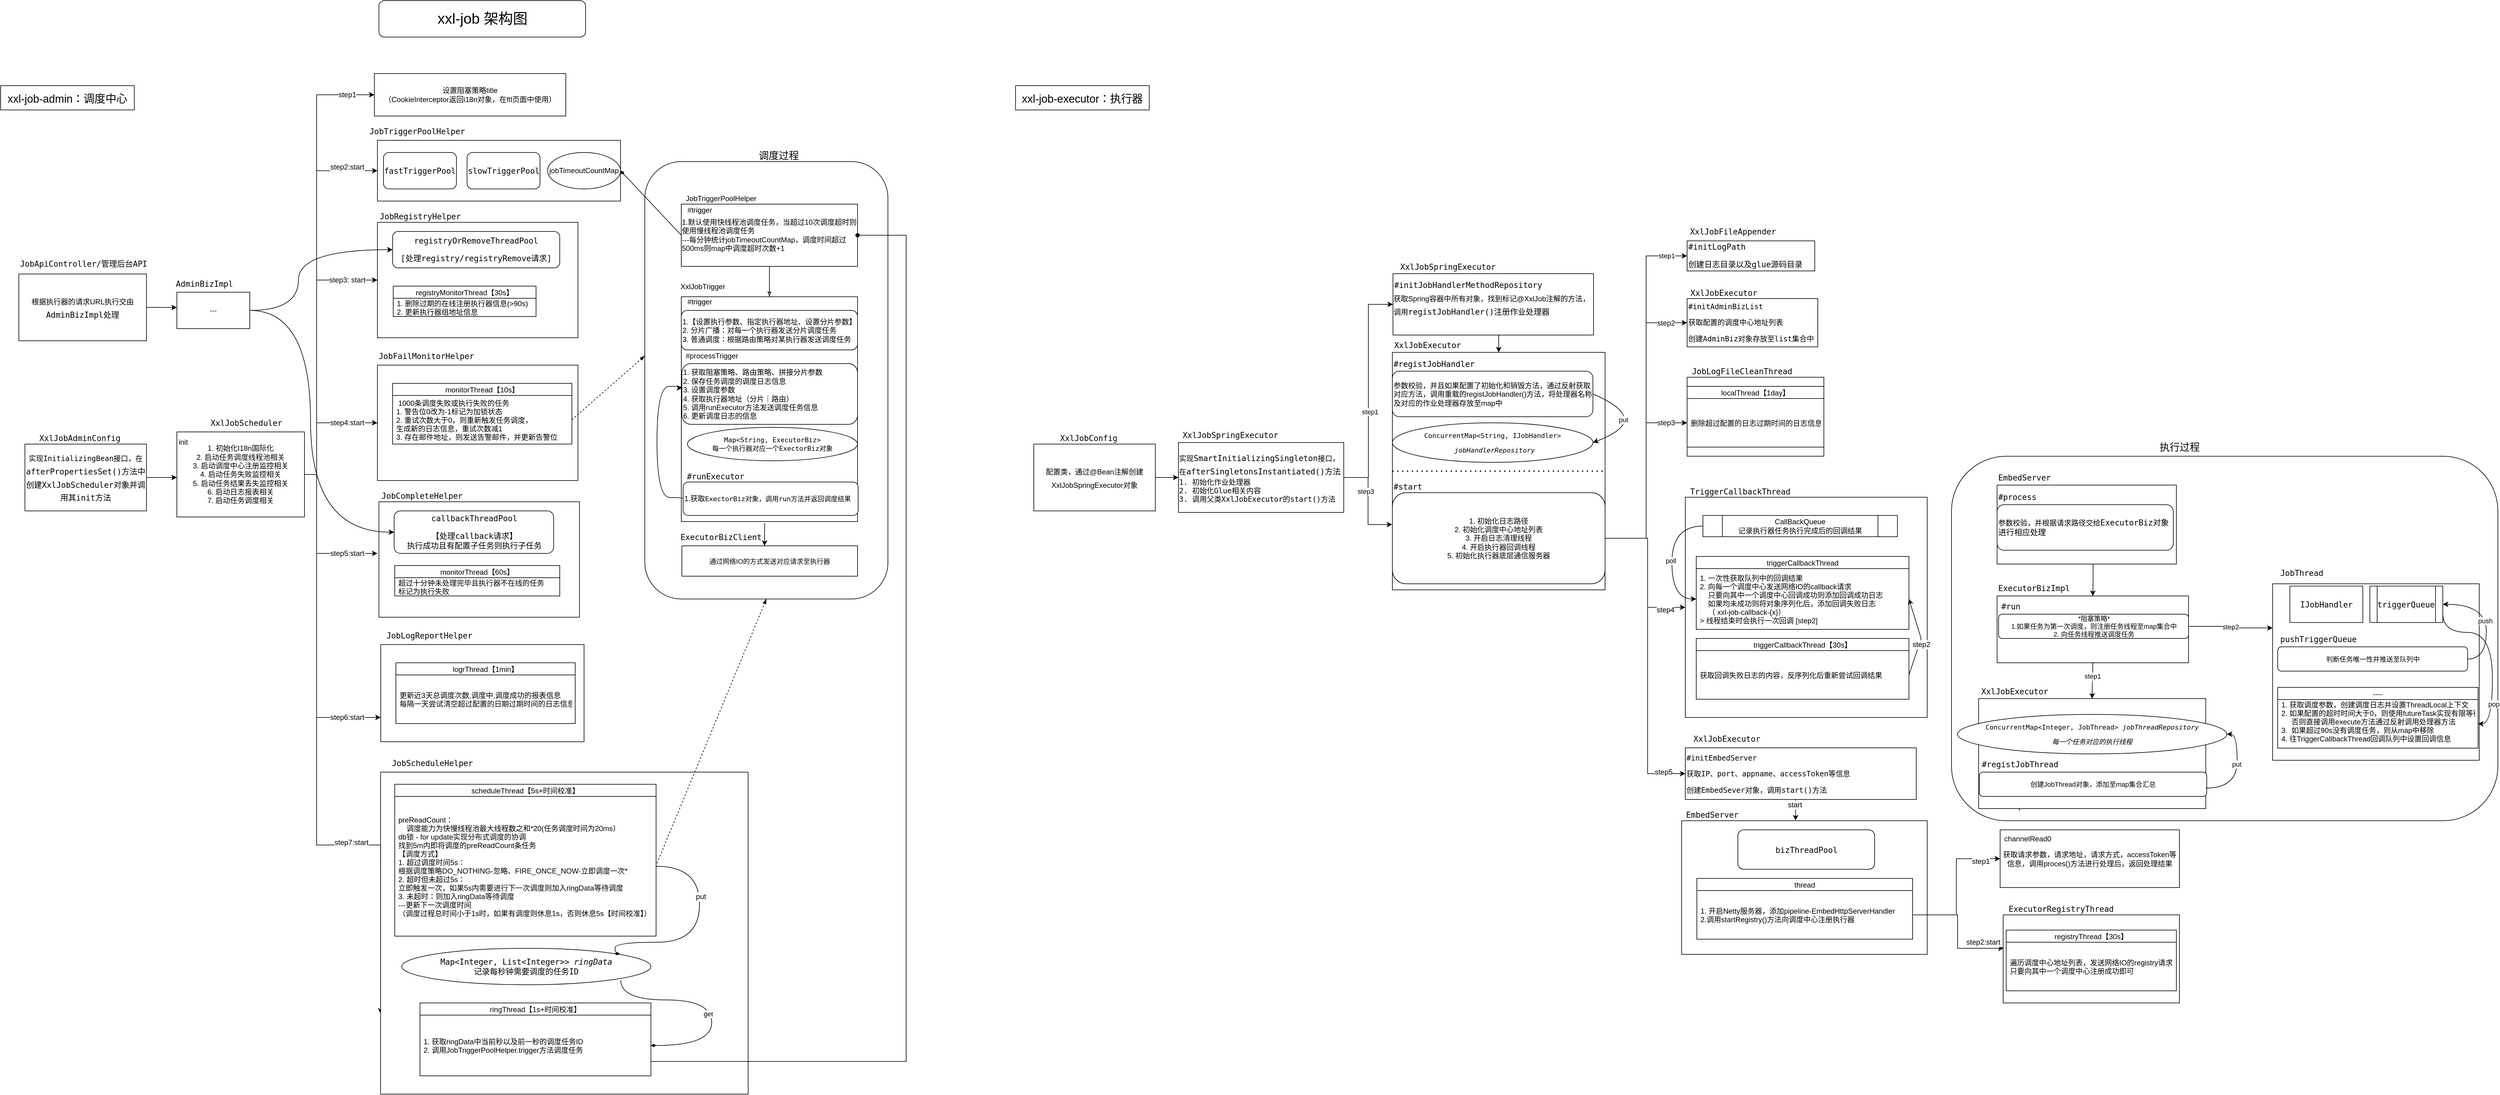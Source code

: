 <mxfile version="19.0.3" type="device"><diagram id="Wo__kQwA531Wg4ZlniOu" name="第 1 页"><mxGraphModel dx="901" dy="553" grid="1" gridSize="10" guides="1" tooltips="1" connect="1" arrows="1" fold="1" page="1" pageScale="1" pageWidth="827" pageHeight="1169" math="0" shadow="0"><root><mxCell id="0"/><mxCell id="1" parent="0"/><mxCell id="BLLJEhHEphT8ubR6100D-130" value="" style="rounded=1;whiteSpace=wrap;html=1;fontSize=11;fontColor=#000000;" parent="1" vertex="1"><mxGeometry x="3220" y="750" width="899" height="600" as="geometry"/></mxCell><mxCell id="XWY2S8GvGBwssiZ5mqOh-118" value="&lt;h2&gt;&lt;br&gt;&lt;/h2&gt;" style="rounded=1;whiteSpace=wrap;html=1;fontSize=11;fontColor=#000000;align=left;" parent="1" vertex="1"><mxGeometry x="1070" y="265" width="400" height="720" as="geometry"/></mxCell><mxCell id="XWY2S8GvGBwssiZ5mqOh-98" value="" style="rounded=0;whiteSpace=wrap;html=1;fontSize=12;fontColor=#000000;" parent="1" vertex="1"><mxGeometry x="1130" y="487.5" width="290" height="370" as="geometry"/></mxCell><mxCell id="XWY2S8GvGBwssiZ5mqOh-104" value="&lt;span style=&quot;&quot;&gt;1.【设置执行参数、指定执行器地址、设置分片参数】&lt;/span&gt;&lt;br style=&quot;&quot;&gt;&lt;span style=&quot;&quot;&gt;2. 分片广播：对每一个执行器发送分片调度任务&lt;/span&gt;&lt;br style=&quot;&quot;&gt;&lt;span style=&quot;&quot;&gt;3. 普通调度：根据路由策略对某执行器发送调度任务&lt;/span&gt;" style="rounded=1;whiteSpace=wrap;html=1;fontSize=12;fontColor=#000000;align=left;" parent="1" vertex="1"><mxGeometry x="1130" y="510" width="290" height="65" as="geometry"/></mxCell><mxCell id="XWY2S8GvGBwssiZ5mqOh-97" value="&lt;div style=&quot;text-align: left;&quot;&gt;&lt;span style=&quot;background-color: initial;&quot;&gt;1.默认使用快线程池调度任务，当超过10次调度超时则使用慢线程池调度任务&lt;/span&gt;&lt;/div&gt;&lt;font style=&quot;font-size: 12px;&quot;&gt;&lt;div style=&quot;text-align: left;&quot;&gt;&lt;span style=&quot;background-color: initial;&quot;&gt;---每分钟统计jobTimeoutCountMap，调度时间超过500ms则map中调度超时次数+1&lt;/span&gt;&lt;/div&gt;&lt;/font&gt;" style="rounded=0;whiteSpace=wrap;html=1;fontSize=12;fontColor=#000000;" parent="1" vertex="1"><mxGeometry x="1130" y="335" width="290" height="102.5" as="geometry"/></mxCell><mxCell id="XWY2S8GvGBwssiZ5mqOh-1" value="&lt;font style=&quot;font-size: 24px;&quot;&gt;xxl-job 架构图&lt;/font&gt;" style="rounded=1;whiteSpace=wrap;html=1;" parent="1" vertex="1"><mxGeometry x="632.5" width="340" height="60" as="geometry"/></mxCell><mxCell id="XWY2S8GvGBwssiZ5mqOh-2" value="&lt;font style=&quot;font-size: 18px;&quot;&gt;xxl-job-admin：调度中心&lt;br&gt;&lt;/font&gt;" style="rounded=0;whiteSpace=wrap;html=1;fontSize=24;" parent="1" vertex="1"><mxGeometry x="10" y="140" width="220" height="40" as="geometry"/></mxCell><mxCell id="XWY2S8GvGBwssiZ5mqOh-3" value="&lt;font style=&quot;font-size: 12px;&quot;&gt;实现&lt;span style=&quot;background-color: rgb(255, 255, 255); font-family: &amp;quot;JetBrains Mono&amp;quot;, monospace;&quot;&gt;InitializingBean接口，在&lt;/span&gt;&lt;/font&gt;&lt;span style=&quot;background-color: rgb(255, 255, 255); font-family: &amp;quot;JetBrains Mono&amp;quot;, monospace; font-size: 9.8pt;&quot;&gt;afterPropertiesSet()方法中创建&lt;/span&gt;&lt;span style=&quot;background-color: rgb(255, 255, 255); font-family: &amp;quot;JetBrains Mono&amp;quot;, monospace; font-size: 9.8pt;&quot;&gt;XxlJobScheduler对象并调用其init方法&lt;/span&gt;" style="rounded=0;whiteSpace=wrap;html=1;fontSize=18;" parent="1" vertex="1"><mxGeometry x="50" y="730" width="200" height="110" as="geometry"/></mxCell><mxCell id="XWY2S8GvGBwssiZ5mqOh-4" value="&lt;pre style=&quot;background-color: rgb(255, 255, 255); font-family: &amp;quot;JetBrains Mono&amp;quot;, monospace; font-size: 9.8pt;&quot;&gt;XxlJobAdminConfig&lt;/pre&gt;" style="text;html=1;align=center;verticalAlign=middle;resizable=0;points=[];autosize=1;strokeColor=none;fillColor=none;fontSize=18;" parent="1" vertex="1"><mxGeometry x="65" y="695" width="150" height="50" as="geometry"/></mxCell><mxCell id="XWY2S8GvGBwssiZ5mqOh-5" value="&lt;pre style=&quot;background-color: rgb(255, 255, 255); font-family: &amp;quot;JetBrains Mono&amp;quot;, monospace; font-size: 9.8pt;&quot;&gt;&lt;pre style=&quot;font-family: &amp;quot;JetBrains Mono&amp;quot;, monospace; font-size: 9.8pt;&quot;&gt;XxlJobScheduler&lt;/pre&gt;&lt;/pre&gt;" style="text;html=1;align=center;verticalAlign=middle;resizable=0;points=[];autosize=1;strokeColor=none;fillColor=none;fontSize=18;" parent="1" vertex="1"><mxGeometry x="349" y="670" width="130" height="50" as="geometry"/></mxCell><mxCell id="XWY2S8GvGBwssiZ5mqOh-15" style="rounded=0;orthogonalLoop=1;jettySize=auto;html=1;exitX=1;exitY=0.5;exitDx=0;exitDy=0;entryX=0;entryY=0.5;entryDx=0;entryDy=0;fontSize=20;edgeStyle=orthogonalEdgeStyle;" parent="1" source="XWY2S8GvGBwssiZ5mqOh-6" target="XWY2S8GvGBwssiZ5mqOh-14" edge="1"><mxGeometry relative="1" as="geometry"><Array as="points"><mxPoint x="530" y="780"/><mxPoint x="530" y="280"/></Array></mxGeometry></mxCell><mxCell id="XWY2S8GvGBwssiZ5mqOh-16" value="&lt;font style=&quot;font-size: 12px;&quot;&gt;step2:start&lt;/font&gt;" style="edgeLabel;html=1;align=center;verticalAlign=middle;resizable=0;points=[];fontSize=20;" parent="XWY2S8GvGBwssiZ5mqOh-15" vertex="1" connectable="0"><mxGeometry x="0.236" y="-2" relative="1" as="geometry"><mxPoint x="48" y="-147" as="offset"/></mxGeometry></mxCell><mxCell id="XWY2S8GvGBwssiZ5mqOh-56" value="step4:start" style="edgeStyle=orthogonalEdgeStyle;rounded=0;orthogonalLoop=1;jettySize=auto;html=1;fontSize=12;fontColor=#000000;entryX=0;entryY=0.5;entryDx=0;entryDy=0;exitX=1;exitY=0.5;exitDx=0;exitDy=0;" parent="1" source="XWY2S8GvGBwssiZ5mqOh-6" target="XWY2S8GvGBwssiZ5mqOh-51" edge="1"><mxGeometry x="0.512" relative="1" as="geometry"><Array as="points"><mxPoint x="530" y="780"/><mxPoint x="530" y="695"/></Array><mxPoint as="offset"/></mxGeometry></mxCell><mxCell id="XWY2S8GvGBwssiZ5mqOh-64" value="" style="edgeStyle=orthogonalEdgeStyle;rounded=0;orthogonalLoop=1;jettySize=auto;html=1;fontSize=12;fontColor=#000000;exitX=1;exitY=0.5;exitDx=0;exitDy=0;" parent="1" source="XWY2S8GvGBwssiZ5mqOh-6" edge="1"><mxGeometry relative="1" as="geometry"><mxPoint x="510" y="570" as="sourcePoint"/><mxPoint x="630" y="910" as="targetPoint"/><Array as="points"><mxPoint x="530" y="780"/><mxPoint x="530" y="910"/></Array></mxGeometry></mxCell><mxCell id="XWY2S8GvGBwssiZ5mqOh-65" value="step5:start" style="edgeLabel;html=1;align=center;verticalAlign=middle;resizable=0;points=[];fontSize=12;fontColor=#000000;" parent="XWY2S8GvGBwssiZ5mqOh-64" vertex="1" connectable="0"><mxGeometry x="0.069" y="2" relative="1" as="geometry"><mxPoint x="48" y="16" as="offset"/></mxGeometry></mxCell><mxCell id="XWY2S8GvGBwssiZ5mqOh-72" style="edgeStyle=orthogonalEdgeStyle;rounded=0;orthogonalLoop=1;jettySize=auto;html=1;exitX=1;exitY=0.5;exitDx=0;exitDy=0;fontSize=12;fontColor=#000000;entryX=0;entryY=0.75;entryDx=0;entryDy=0;" parent="1" source="XWY2S8GvGBwssiZ5mqOh-6" target="XWY2S8GvGBwssiZ5mqOh-67" edge="1"><mxGeometry relative="1" as="geometry"><mxPoint x="630" y="1160" as="targetPoint"/><Array as="points"><mxPoint x="530" y="780"/><mxPoint x="530" y="1180"/></Array></mxGeometry></mxCell><mxCell id="XWY2S8GvGBwssiZ5mqOh-73" value="step6:start" style="edgeLabel;html=1;align=center;verticalAlign=middle;resizable=0;points=[];fontSize=12;fontColor=#000000;" parent="XWY2S8GvGBwssiZ5mqOh-72" vertex="1" connectable="0"><mxGeometry x="0.05" y="-2" relative="1" as="geometry"><mxPoint x="52" y="144" as="offset"/></mxGeometry></mxCell><mxCell id="XWY2S8GvGBwssiZ5mqOh-78" style="edgeStyle=orthogonalEdgeStyle;rounded=0;orthogonalLoop=1;jettySize=auto;html=1;exitX=1;exitY=0.5;exitDx=0;exitDy=0;fontSize=12;fontColor=#000000;entryX=0;entryY=0.75;entryDx=0;entryDy=0;" parent="1" source="XWY2S8GvGBwssiZ5mqOh-6" target="XWY2S8GvGBwssiZ5mqOh-74" edge="1"><mxGeometry relative="1" as="geometry"><mxPoint x="520" y="1260" as="targetPoint"/><Array as="points"><mxPoint x="530" y="780"/><mxPoint x="530" y="1390"/></Array></mxGeometry></mxCell><mxCell id="XWY2S8GvGBwssiZ5mqOh-6" value="1. 初始化I18n国际化&lt;br&gt;2. 启动任务调度线程池相关&lt;span style=&quot;background-color: initial;&quot;&gt;&lt;br&gt;&lt;/span&gt;3. 启动调度中心注册监控相关&lt;br&gt;4. 启动任务失败监控相关&lt;br&gt;5. 启动任务结果丢失监控相关&lt;br&gt;6. 启动日志报表相关&lt;br&gt;7. 启动任务调度相关" style="rounded=0;whiteSpace=wrap;html=1;fontSize=12;" parent="1" vertex="1"><mxGeometry x="300" y="710" width="210" height="140" as="geometry"/></mxCell><mxCell id="XWY2S8GvGBwssiZ5mqOh-7" value="" style="endArrow=classic;html=1;rounded=0;fontSize=12;exitX=1;exitY=0.5;exitDx=0;exitDy=0;entryX=0;entryY=0.536;entryDx=0;entryDy=0;entryPerimeter=0;" parent="1" source="XWY2S8GvGBwssiZ5mqOh-3" target="XWY2S8GvGBwssiZ5mqOh-6" edge="1"><mxGeometry width="50" height="50" relative="1" as="geometry"><mxPoint x="250" y="790" as="sourcePoint"/><mxPoint x="300" y="790" as="targetPoint"/></mxGeometry></mxCell><mxCell id="XWY2S8GvGBwssiZ5mqOh-8" value="init" style="edgeLabel;html=1;align=center;verticalAlign=middle;resizable=0;points=[];fontSize=12;" parent="XWY2S8GvGBwssiZ5mqOh-7" vertex="1" connectable="0"><mxGeometry x="0.089" y="3" relative="1" as="geometry"><mxPoint x="33" y="-55" as="offset"/></mxGeometry></mxCell><mxCell id="XWY2S8GvGBwssiZ5mqOh-9" value="设置阻塞策略title&lt;br&gt;（CookieInterceptor返回i18n对象，在ftl页面中使用）" style="rounded=0;whiteSpace=wrap;html=1;fontSize=12;" parent="1" vertex="1"><mxGeometry x="625" y="120" width="315" height="70" as="geometry"/></mxCell><mxCell id="XWY2S8GvGBwssiZ5mqOh-11" value="step1" style="endArrow=classic;html=1;rounded=0;fontSize=12;entryX=0;entryY=0.5;entryDx=0;entryDy=0;exitX=1;exitY=0.5;exitDx=0;exitDy=0;edgeStyle=orthogonalEdgeStyle;" parent="1" source="XWY2S8GvGBwssiZ5mqOh-6" target="XWY2S8GvGBwssiZ5mqOh-9" edge="1"><mxGeometry x="0.878" width="50" height="50" relative="1" as="geometry"><mxPoint x="520" y="310" as="sourcePoint"/><mxPoint x="570" y="260" as="targetPoint"/><Array as="points"><mxPoint x="530" y="780"/><mxPoint x="530" y="155"/></Array><mxPoint as="offset"/></mxGeometry></mxCell><mxCell id="XWY2S8GvGBwssiZ5mqOh-14" value="&lt;pre style=&quot;background-color: rgb(255, 255, 255); font-family: &amp;quot;JetBrains Mono&amp;quot;, monospace; font-size: 9.8pt;&quot;&gt;&lt;br&gt;&lt;/pre&gt;" style="rounded=0;whiteSpace=wrap;html=1;fontSize=20;" parent="1" vertex="1"><mxGeometry x="630" y="230" width="400" height="100" as="geometry"/></mxCell><mxCell id="XWY2S8GvGBwssiZ5mqOh-17" value="&lt;pre style=&quot;background-color: rgb(255, 255, 255); font-family: &amp;quot;JetBrains Mono&amp;quot;, monospace; font-size: 9.8pt;&quot;&gt;JobTriggerPoolHelper&lt;/pre&gt;" style="text;html=1;align=center;verticalAlign=middle;resizable=0;points=[];autosize=1;strokeColor=none;fillColor=none;fontSize=12;" parent="1" vertex="1"><mxGeometry x="610" y="190" width="170" height="50" as="geometry"/></mxCell><mxCell id="XWY2S8GvGBwssiZ5mqOh-18" value="&lt;pre style=&quot;background-color: rgb(255, 255, 255); font-family: &amp;quot;JetBrains Mono&amp;quot;, monospace; font-size: 9.8pt;&quot;&gt;fastTriggerPool&lt;/pre&gt;" style="rounded=1;whiteSpace=wrap;html=1;fontSize=12;" parent="1" vertex="1"><mxGeometry x="640" y="250" width="120" height="60" as="geometry"/></mxCell><mxCell id="XWY2S8GvGBwssiZ5mqOh-20" value="&lt;pre style=&quot;background-color: rgb(255, 255, 255); font-family: &amp;quot;JetBrains Mono&amp;quot;, monospace; font-size: 9.8pt;&quot;&gt;&lt;pre style=&quot;font-family: &amp;quot;JetBrains Mono&amp;quot;, monospace; font-size: 9.8pt;&quot;&gt;slowTriggerPool&lt;/pre&gt;&lt;/pre&gt;" style="rounded=1;whiteSpace=wrap;html=1;fontSize=12;" parent="1" vertex="1"><mxGeometry x="777.5" y="250" width="120" height="60" as="geometry"/></mxCell><mxCell id="XWY2S8GvGBwssiZ5mqOh-22" style="edgeStyle=none;rounded=0;orthogonalLoop=1;jettySize=auto;html=1;exitX=0;exitY=1;exitDx=0;exitDy=0;fontSize=12;" parent="1" source="XWY2S8GvGBwssiZ5mqOh-14" target="XWY2S8GvGBwssiZ5mqOh-14" edge="1"><mxGeometry relative="1" as="geometry"/></mxCell><mxCell id="XWY2S8GvGBwssiZ5mqOh-23" value="step3: start" style="endArrow=classic;html=1;rounded=0;fontSize=12;exitX=1;exitY=0.5;exitDx=0;exitDy=0;entryX=0;entryY=0.5;entryDx=0;entryDy=0;edgeStyle=orthogonalEdgeStyle;" parent="1" source="XWY2S8GvGBwssiZ5mqOh-6" target="XWY2S8GvGBwssiZ5mqOh-24" edge="1"><mxGeometry x="0.773" width="50" height="50" relative="1" as="geometry"><mxPoint x="500" y="290" as="sourcePoint"/><mxPoint x="600" y="460" as="targetPoint"/><Array as="points"><mxPoint x="530" y="780"/><mxPoint x="530" y="460"/></Array><mxPoint as="offset"/></mxGeometry></mxCell><mxCell id="XWY2S8GvGBwssiZ5mqOh-24" value="" style="rounded=0;whiteSpace=wrap;html=1;fontSize=12;" parent="1" vertex="1"><mxGeometry x="630" y="365" width="330" height="190" as="geometry"/></mxCell><mxCell id="XWY2S8GvGBwssiZ5mqOh-25" value="&lt;pre style=&quot;background-color: rgb(255, 255, 255); font-family: &amp;quot;JetBrains Mono&amp;quot;, monospace; font-size: 9.8pt;&quot;&gt;JobRegistryHelper&lt;/pre&gt;" style="text;html=1;align=center;verticalAlign=middle;resizable=0;points=[];autosize=1;strokeColor=none;fillColor=none;fontSize=12;" parent="1" vertex="1"><mxGeometry x="625" y="330" width="150" height="50" as="geometry"/></mxCell><mxCell id="XWY2S8GvGBwssiZ5mqOh-28" value="&lt;pre style=&quot;background-color: rgb(255, 255, 255); font-family: &amp;quot;JetBrains Mono&amp;quot;, monospace; font-size: 9.8pt;&quot;&gt;&lt;pre style=&quot;font-family: &amp;quot;JetBrains Mono&amp;quot;, monospace; font-size: 9.8pt;&quot;&gt;registryOrRemoveThreadPool&lt;/pre&gt;&lt;pre style=&quot;font-family: &amp;quot;JetBrains Mono&amp;quot;, monospace; font-size: 9.8pt;&quot;&gt;[处理registry/registryRemove请求]&lt;/pre&gt;&lt;/pre&gt;" style="rounded=1;whiteSpace=wrap;html=1;fontSize=12;" parent="1" vertex="1"><mxGeometry x="655" y="380" width="275" height="60" as="geometry"/></mxCell><mxCell id="XWY2S8GvGBwssiZ5mqOh-33" value="registryMonitorThread【30s】" style="swimlane;fontStyle=0;childLayout=stackLayout;horizontal=1;startSize=20;horizontalStack=0;resizeParent=1;resizeParentMax=0;resizeLast=0;collapsible=1;marginBottom=0;fontSize=12;" parent="1" vertex="1"><mxGeometry x="656" y="470" width="235" height="50" as="geometry"><mxRectangle x="680" y="550" width="150" height="30" as="alternateBounds"/></mxGeometry></mxCell><mxCell id="XWY2S8GvGBwssiZ5mqOh-50" value="1. 删除过期的在线注册执行器信息(&gt;90s)&#10;2. 更新执行器组地址信息" style="text;strokeColor=none;fillColor=none;align=left;verticalAlign=middle;spacingLeft=4;spacingRight=4;overflow=hidden;points=[[0,0.5],[1,0.5]];portConstraint=eastwest;rotatable=0;fontSize=12;aspect=fixed;" parent="XWY2S8GvGBwssiZ5mqOh-33" vertex="1"><mxGeometry y="20" width="235" height="30" as="geometry"/></mxCell><mxCell id="XWY2S8GvGBwssiZ5mqOh-51" value="" style="rounded=0;whiteSpace=wrap;html=1;fontSize=12;fontColor=#000000;" parent="1" vertex="1"><mxGeometry x="630" y="600" width="330" height="190" as="geometry"/></mxCell><mxCell id="XWY2S8GvGBwssiZ5mqOh-52" value="&lt;pre style=&quot;background-color: rgb(255, 255, 255); font-family: &amp;quot;JetBrains Mono&amp;quot;, monospace; font-size: 9.8pt;&quot;&gt;JobFailMonitorHelper&lt;/pre&gt;" style="text;html=1;align=center;verticalAlign=middle;resizable=0;points=[];autosize=1;strokeColor=none;fillColor=none;fontSize=12;fontColor=#000000;" parent="1" vertex="1"><mxGeometry x="625" y="560" width="170" height="50" as="geometry"/></mxCell><mxCell id="XWY2S8GvGBwssiZ5mqOh-53" value="monitorThread【10s】" style="swimlane;fontStyle=0;childLayout=stackLayout;horizontal=1;startSize=20;horizontalStack=0;resizeParent=1;resizeParentMax=0;resizeLast=0;collapsible=1;marginBottom=0;fontSize=12;" parent="1" vertex="1"><mxGeometry x="655" y="630" width="295" height="100" as="geometry"><mxRectangle x="680" y="550" width="150" height="30" as="alternateBounds"/></mxGeometry></mxCell><mxCell id="XWY2S8GvGBwssiZ5mqOh-55" value=" 1000条调度失败或执行失败的任务&#10;1. 警告位0改为-1标记为加锁状态&#10;2. 重试次数大于0，则重新触发任务调度，&#10;生成新的日志信息，重试次数减1&#10;3. 存在邮件地址，则发送告警邮件，并更新告警位" style="text;strokeColor=none;fillColor=none;align=left;verticalAlign=middle;spacingLeft=4;spacingRight=4;overflow=hidden;points=[[0,0.5],[1,0.5]];portConstraint=eastwest;rotatable=0;fontSize=12;aspect=fixed;" parent="XWY2S8GvGBwssiZ5mqOh-53" vertex="1"><mxGeometry y="20" width="295" height="80" as="geometry"/></mxCell><mxCell id="XWY2S8GvGBwssiZ5mqOh-58" style="edgeStyle=none;rounded=0;orthogonalLoop=1;jettySize=auto;html=1;exitX=0;exitY=1;exitDx=0;exitDy=0;fontSize=12;" parent="1" edge="1"><mxGeometry relative="1" as="geometry"><mxPoint x="632.5" y="790" as="sourcePoint"/><mxPoint x="632.5" y="790" as="targetPoint"/></mxGeometry></mxCell><mxCell id="XWY2S8GvGBwssiZ5mqOh-59" value="" style="rounded=0;whiteSpace=wrap;html=1;fontSize=12;" parent="1" vertex="1"><mxGeometry x="632.5" y="825" width="330" height="190" as="geometry"/></mxCell><mxCell id="XWY2S8GvGBwssiZ5mqOh-60" value="&lt;pre style=&quot;background-color: rgb(255, 255, 255); font-family: &amp;quot;JetBrains Mono&amp;quot;, monospace; font-size: 9.8pt;&quot;&gt;&lt;pre style=&quot;font-family: &amp;quot;JetBrains Mono&amp;quot;, monospace; font-size: 9.8pt;&quot;&gt;JobCompleteHelper&lt;/pre&gt;&lt;/pre&gt;" style="text;html=1;align=center;verticalAlign=middle;resizable=0;points=[];autosize=1;strokeColor=none;fillColor=none;fontSize=12;" parent="1" vertex="1"><mxGeometry x="627.5" y="790" width="150" height="50" as="geometry"/></mxCell><mxCell id="XWY2S8GvGBwssiZ5mqOh-61" value="&lt;pre style=&quot;&quot;&gt;&lt;pre style=&quot;font-family: &amp;quot;JetBrains Mono&amp;quot;, monospace; font-size: 9.8pt; background-color: rgb(255, 255, 255);&quot;&gt;callbackThreadPool&lt;/pre&gt;&lt;pre style=&quot;font-family: &amp;quot;JetBrains Mono&amp;quot;, monospace; font-size: 9.8pt; background-color: rgb(255, 255, 255);&quot;&gt;【处理callback请求】&lt;br&gt;执行成功且有配置子任务则执行子任务&lt;/pre&gt;&lt;/pre&gt;" style="rounded=1;whiteSpace=wrap;html=1;fontSize=12;" parent="1" vertex="1"><mxGeometry x="657.5" y="840" width="262.5" height="70" as="geometry"/></mxCell><mxCell id="XWY2S8GvGBwssiZ5mqOh-62" value="monitorThread【60s】" style="swimlane;fontStyle=0;childLayout=stackLayout;horizontal=1;startSize=20;horizontalStack=0;resizeParent=1;resizeParentMax=0;resizeLast=0;collapsible=1;marginBottom=0;fontSize=12;" parent="1" vertex="1"><mxGeometry x="658.5" y="930" width="271.5" height="50" as="geometry"><mxRectangle x="680" y="550" width="150" height="30" as="alternateBounds"/></mxGeometry></mxCell><mxCell id="XWY2S8GvGBwssiZ5mqOh-63" value="超过十分钟未处理完毕且执行器不在线的任务&#10;标记为执行失败" style="text;strokeColor=none;fillColor=none;align=left;verticalAlign=middle;spacingLeft=4;spacingRight=4;overflow=hidden;points=[[0,0.5],[1,0.5]];portConstraint=eastwest;rotatable=0;fontSize=12;aspect=fixed;" parent="XWY2S8GvGBwssiZ5mqOh-62" vertex="1"><mxGeometry y="20" width="271.5" height="30" as="geometry"/></mxCell><mxCell id="XWY2S8GvGBwssiZ5mqOh-67" value="" style="rounded=0;whiteSpace=wrap;html=1;fontSize=12;fontColor=#000000;" parent="1" vertex="1"><mxGeometry x="635.44" y="1060" width="334.56" height="160" as="geometry"/></mxCell><mxCell id="XWY2S8GvGBwssiZ5mqOh-68" value="&lt;pre style=&quot;background-color: rgb(255, 255, 255); font-family: &amp;quot;JetBrains Mono&amp;quot;, monospace; font-size: 9.8pt;&quot;&gt;&lt;pre style=&quot;font-family: &amp;quot;JetBrains Mono&amp;quot;, monospace; font-size: 9.8pt;&quot;&gt;JobLogReportHelper&lt;/pre&gt;&lt;/pre&gt;" style="text;html=1;align=center;verticalAlign=middle;resizable=0;points=[];autosize=1;strokeColor=none;fillColor=none;fontSize=12;fontColor=#000000;" parent="1" vertex="1"><mxGeometry x="635.44" y="1020" width="160" height="50" as="geometry"/></mxCell><mxCell id="XWY2S8GvGBwssiZ5mqOh-69" value="logrThread【1min】" style="swimlane;fontStyle=0;childLayout=stackLayout;horizontal=1;startSize=20;horizontalStack=0;resizeParent=1;resizeParentMax=0;resizeLast=0;collapsible=1;marginBottom=0;fontSize=12;" parent="1" vertex="1"><mxGeometry x="660.44" y="1090" width="295" height="100" as="geometry"><mxRectangle x="680" y="550" width="150" height="30" as="alternateBounds"/></mxGeometry></mxCell><mxCell id="XWY2S8GvGBwssiZ5mqOh-70" value="更新近3天总调度次数,调度中,调度成功的报表信息&#10;每隔一天尝试清空超过配置的日期过期时间的日志信息" style="text;strokeColor=none;fillColor=none;align=left;verticalAlign=middle;spacingLeft=4;spacingRight=4;overflow=hidden;points=[[0,0.5],[1,0.5]];portConstraint=eastwest;rotatable=0;fontSize=12;aspect=fixed;" parent="XWY2S8GvGBwssiZ5mqOh-69" vertex="1"><mxGeometry y="20" width="295" height="80" as="geometry"/></mxCell><mxCell id="XWY2S8GvGBwssiZ5mqOh-71" style="edgeStyle=none;rounded=0;orthogonalLoop=1;jettySize=auto;html=1;exitX=0;exitY=1;exitDx=0;exitDy=0;fontSize=12;" parent="1" edge="1"><mxGeometry relative="1" as="geometry"><mxPoint x="637.94" y="1270" as="sourcePoint"/><mxPoint x="637.94" y="1270" as="targetPoint"/></mxGeometry></mxCell><mxCell id="XWY2S8GvGBwssiZ5mqOh-74" value="" style="rounded=0;whiteSpace=wrap;html=1;fontSize=12;fontColor=#000000;" parent="1" vertex="1"><mxGeometry x="635.22" y="1270" width="604.78" height="530" as="geometry"/></mxCell><mxCell id="XWY2S8GvGBwssiZ5mqOh-75" value="scheduleThread【5s+时间校准】" style="swimlane;fontStyle=0;childLayout=stackLayout;horizontal=1;startSize=20;horizontalStack=0;resizeParent=1;resizeParentMax=0;resizeLast=0;collapsible=1;marginBottom=0;fontSize=12;" parent="1" vertex="1"><mxGeometry x="658.5" y="1290" width="430" height="250" as="geometry"><mxRectangle x="680" y="550" width="150" height="30" as="alternateBounds"/></mxGeometry></mxCell><mxCell id="XWY2S8GvGBwssiZ5mqOh-76" value="preReadCount：&#10;    调度能力为快慢线程池最大线程数之和*20(任务调度时间为20ms）&#10;db锁 - for update实现分布式调度的协调&#10;找到5m内即将调度的preReadCount条任务&#10;【调度方式】&#10;1. 超过调度时间5s：&#10;根据调度策略DO_NOTHING-忽略、FIRE_ONCE_NOW-立即调度一次*&#10;2. 超时但未超过5s：&#10;立即触发一次，如果5s内需要进行下一次调度则加入ringData等待调度&#10;3. 未超时：则加入ringData等待调度&#10;---更新下一次调度时间&#10;（调度过程总时间小于1s时，如果有调度则休息1s，否则休息5s【时间校准】）" style="text;strokeColor=none;fillColor=none;align=left;verticalAlign=middle;spacingLeft=4;spacingRight=4;overflow=hidden;points=[[0,0.5],[1,0.5]];portConstraint=eastwest;rotatable=0;fontSize=12;aspect=fixed;" parent="XWY2S8GvGBwssiZ5mqOh-75" vertex="1"><mxGeometry y="20" width="430" height="230" as="geometry"/></mxCell><mxCell id="XWY2S8GvGBwssiZ5mqOh-77" value="&lt;pre style=&quot;background-color: rgb(255, 255, 255); font-family: &amp;quot;JetBrains Mono&amp;quot;, monospace; font-size: 9.8pt;&quot;&gt;&lt;pre style=&quot;font-family: &amp;quot;JetBrains Mono&amp;quot;, monospace; font-size: 9.8pt;&quot;&gt;JobScheduleHelper&lt;/pre&gt;&lt;/pre&gt;" style="text;html=1;align=center;verticalAlign=middle;resizable=0;points=[];autosize=1;strokeColor=none;fillColor=none;fontSize=12;fontColor=#000000;" parent="1" vertex="1"><mxGeometry x="645" y="1230" width="150" height="50" as="geometry"/></mxCell><mxCell id="XWY2S8GvGBwssiZ5mqOh-79" value="step7:start" style="edgeLabel;html=1;align=center;verticalAlign=middle;resizable=0;points=[];fontSize=12;fontColor=#000000;" parent="1" vertex="1" connectable="0"><mxGeometry x="590" y="1190" as="geometry"><mxPoint x="-3" y="196" as="offset"/></mxGeometry></mxCell><mxCell id="XWY2S8GvGBwssiZ5mqOh-80" value="&lt;pre style=&quot;background-color: rgb(255, 255, 255); font-family: &amp;quot;JetBrains Mono&amp;quot;, monospace; font-size: 9.8pt;&quot;&gt;Map&amp;lt;Integer, List&amp;lt;Integer&amp;gt;&amp;gt; &lt;i&gt;ringData&lt;br/&gt;&lt;/i&gt;记录每秒钟需要调度的任务ID&lt;/pre&gt;" style="ellipse;whiteSpace=wrap;html=1;fontSize=12;fontColor=#000000;" parent="1" vertex="1"><mxGeometry x="670" y="1560" width="410" height="60" as="geometry"/></mxCell><mxCell id="XWY2S8GvGBwssiZ5mqOh-81" value="ringThread【1s+时间校准】" style="swimlane;fontStyle=0;childLayout=stackLayout;horizontal=1;startSize=20;horizontalStack=0;resizeParent=1;resizeParentMax=0;resizeLast=0;collapsible=1;marginBottom=0;fontSize=12;" parent="1" vertex="1"><mxGeometry x="700" y="1650" width="380" height="120" as="geometry"><mxRectangle x="680" y="550" width="150" height="30" as="alternateBounds"/></mxGeometry></mxCell><mxCell id="XWY2S8GvGBwssiZ5mqOh-82" value="1. 获取ringData中当前秒以及前一秒的调度任务ID&#10;2. 调用JobTriggerPoolHelper.trigger方法调度任务" style="text;strokeColor=none;fillColor=none;align=left;verticalAlign=middle;spacingLeft=4;spacingRight=4;overflow=hidden;points=[[0,0.5],[1,0.5]];portConstraint=eastwest;rotatable=0;fontSize=12;aspect=fixed;" parent="XWY2S8GvGBwssiZ5mqOh-81" vertex="1"><mxGeometry y="20" width="380" height="100" as="geometry"/></mxCell><mxCell id="XWY2S8GvGBwssiZ5mqOh-87" value="" style="endArrow=diamondThin;html=1;rounded=0;fontSize=12;fontColor=#000000;curved=1;entryX=1;entryY=0;entryDx=0;entryDy=0;exitX=1;exitY=0.5;exitDx=0;exitDy=0;edgeStyle=orthogonalEdgeStyle;endFill=1;" parent="1" source="XWY2S8GvGBwssiZ5mqOh-76" target="XWY2S8GvGBwssiZ5mqOh-80" edge="1"><mxGeometry width="50" height="50" relative="1" as="geometry"><mxPoint x="1110" y="1510" as="sourcePoint"/><mxPoint x="1160" y="1460" as="targetPoint"/><Array as="points"><mxPoint x="1160" y="1425"/><mxPoint x="1160" y="1550"/><mxPoint x="1021" y="1550"/></Array></mxGeometry></mxCell><mxCell id="XWY2S8GvGBwssiZ5mqOh-88" value="put" style="edgeLabel;html=1;align=center;verticalAlign=middle;resizable=0;points=[];fontSize=12;fontColor=#000000;" parent="XWY2S8GvGBwssiZ5mqOh-87" vertex="1" connectable="0"><mxGeometry x="-0.315" y="2" relative="1" as="geometry"><mxPoint as="offset"/></mxGeometry></mxCell><mxCell id="XWY2S8GvGBwssiZ5mqOh-89" value="" style="endArrow=diamondThin;html=1;rounded=0;fontSize=12;fontColor=#000000;curved=1;entryX=1;entryY=0.5;entryDx=0;entryDy=0;exitX=0.879;exitY=0.875;exitDx=0;exitDy=0;exitPerimeter=0;edgeStyle=orthogonalEdgeStyle;endFill=1;" parent="1" source="XWY2S8GvGBwssiZ5mqOh-80" target="XWY2S8GvGBwssiZ5mqOh-82" edge="1"><mxGeometry width="50" height="50" relative="1" as="geometry"><mxPoint x="1080" y="1640" as="sourcePoint"/><mxPoint x="1150.711" y="1590" as="targetPoint"/><Array as="points"><mxPoint x="1030" y="1645"/><mxPoint x="1180" y="1645"/><mxPoint x="1180" y="1720"/></Array></mxGeometry></mxCell><mxCell id="XWY2S8GvGBwssiZ5mqOh-116" value="get" style="edgeLabel;html=1;align=center;verticalAlign=middle;resizable=0;points=[];fontSize=11;fontColor=#000000;" parent="XWY2S8GvGBwssiZ5mqOh-89" vertex="1" connectable="0"><mxGeometry x="0.145" y="-6" relative="1" as="geometry"><mxPoint as="offset"/></mxGeometry></mxCell><mxCell id="XWY2S8GvGBwssiZ5mqOh-92" value="#trigger" style="text;html=1;align=center;verticalAlign=middle;resizable=0;points=[];autosize=1;strokeColor=none;fillColor=none;fontSize=12;fontColor=#000000;" parent="1" vertex="1"><mxGeometry x="1130" y="335" width="60" height="20" as="geometry"/></mxCell><mxCell id="XWY2S8GvGBwssiZ5mqOh-94" value="" style="endArrow=oval;html=1;rounded=0;fontSize=12;fontColor=#000000;exitX=1.001;exitY=0.762;exitDx=0;exitDy=0;exitPerimeter=0;edgeStyle=orthogonalEdgeStyle;endFill=1;entryX=1;entryY=0.5;entryDx=0;entryDy=0;" parent="1" source="XWY2S8GvGBwssiZ5mqOh-82" target="XWY2S8GvGBwssiZ5mqOh-97" edge="1"><mxGeometry width="50" height="50" relative="1" as="geometry"><mxPoint x="1080" y="1770" as="sourcePoint"/><mxPoint x="1350" y="250" as="targetPoint"/><Array as="points"><mxPoint x="1500" y="1746"/><mxPoint x="1500" y="386"/></Array></mxGeometry></mxCell><mxCell id="XWY2S8GvGBwssiZ5mqOh-95" value="jobTimeoutCountMap" style="ellipse;whiteSpace=wrap;html=1;fontSize=12;fontColor=#000000;" parent="1" vertex="1"><mxGeometry x="910" y="250" width="120" height="60" as="geometry"/></mxCell><mxCell id="XWY2S8GvGBwssiZ5mqOh-100" style="edgeStyle=orthogonalEdgeStyle;rounded=0;orthogonalLoop=1;jettySize=auto;html=1;exitX=0.5;exitY=1;exitDx=0;exitDy=0;fontSize=12;fontColor=#000000;endArrow=classicThin;endFill=0;entryX=0.5;entryY=0;entryDx=0;entryDy=0;" parent="1" source="XWY2S8GvGBwssiZ5mqOh-97" target="XWY2S8GvGBwssiZ5mqOh-98" edge="1"><mxGeometry relative="1" as="geometry"><mxPoint x="1245.5" y="486" as="targetPoint"/><Array as="points"/></mxGeometry></mxCell><mxCell id="XWY2S8GvGBwssiZ5mqOh-99" value="XxlJobTrigger" style="text;html=1;align=center;verticalAlign=middle;resizable=0;points=[];autosize=1;strokeColor=none;fillColor=none;fontSize=12;fontColor=#000000;" parent="1" vertex="1"><mxGeometry x="1120" y="460.5" width="90" height="20" as="geometry"/></mxCell><mxCell id="XWY2S8GvGBwssiZ5mqOh-103" value="#trigger" style="text;html=1;align=center;verticalAlign=middle;resizable=0;points=[];autosize=1;strokeColor=none;fillColor=none;fontSize=12;fontColor=#000000;" parent="1" vertex="1"><mxGeometry x="1130" y="485.5" width="60" height="20" as="geometry"/></mxCell><mxCell id="XWY2S8GvGBwssiZ5mqOh-105" value="#processTrigger" style="text;html=1;align=center;verticalAlign=middle;resizable=0;points=[];autosize=1;strokeColor=none;fillColor=none;fontSize=12;fontColor=#000000;" parent="1" vertex="1"><mxGeometry x="1130" y="575" width="100" height="20" as="geometry"/></mxCell><mxCell id="XWY2S8GvGBwssiZ5mqOh-106" value="1. 获取阻塞策略、路由策略、拼接分片参数&lt;br&gt;2. 保存任务调度的调度日志信息&lt;br&gt;3. 设置调度参数&lt;br&gt;4. 获取执行器地址（分片｜路由）&lt;br&gt;5. 调用runExecutor方法发送调度任务信息&lt;br&gt;6. 更新调度日志的信息" style="rounded=1;whiteSpace=wrap;html=1;fontSize=12;fontColor=#000000;align=left;" parent="1" vertex="1"><mxGeometry x="1131" y="597.5" width="289" height="100" as="geometry"/></mxCell><mxCell id="XWY2S8GvGBwssiZ5mqOh-107" value="&lt;pre style=&quot;background-color: rgb(255, 255, 255); font-family: &amp;quot;JetBrains Mono&amp;quot;, monospace; font-size: 9.8pt;&quot;&gt;#runExecutor&lt;/pre&gt;" style="text;html=1;align=center;verticalAlign=middle;resizable=0;points=[];autosize=1;strokeColor=none;fillColor=none;fontSize=12;fontColor=#000000;" parent="1" vertex="1"><mxGeometry x="1131" y="757.5" width="110" height="50" as="geometry"/></mxCell><mxCell id="XWY2S8GvGBwssiZ5mqOh-108" value="1.获取&lt;span style=&quot;background-color: rgb(255, 255, 255); font-family: &amp;quot;JetBrains Mono&amp;quot;, monospace; font-size: 11px; text-align: center;&quot;&gt;ExectorBiz对象，调用run方法并返回调度结果&lt;/span&gt;" style="rounded=1;whiteSpace=wrap;html=1;fontSize=12;fontColor=#000000;align=left;" parent="1" vertex="1"><mxGeometry x="1133" y="792.5" width="288" height="55" as="geometry"/></mxCell><mxCell id="XWY2S8GvGBwssiZ5mqOh-109" value="&lt;pre style=&quot;background-color: rgb(255, 255, 255); font-family: &amp;quot;JetBrains Mono&amp;quot;, monospace; font-size: 11px;&quot;&gt;&lt;font style=&quot;font-size: 11px;&quot;&gt;Map&amp;lt;String, ExecutorBiz&amp;gt;&lt;br/&gt;&lt;/font&gt;每一个执行器对应一个ExectorBiz对象&lt;/pre&gt;" style="ellipse;whiteSpace=wrap;html=1;fontSize=12;fontColor=#000000;" parent="1" vertex="1"><mxGeometry x="1140" y="702.5" width="280" height="55" as="geometry"/></mxCell><mxCell id="XWY2S8GvGBwssiZ5mqOh-110" value="" style="endArrow=classic;html=1;rounded=0;fontSize=11;fontColor=#000000;exitX=0;exitY=0.5;exitDx=0;exitDy=0;entryX=0.001;entryY=0.4;entryDx=0;entryDy=0;entryPerimeter=0;edgeStyle=orthogonalEdgeStyle;curved=1;" parent="1" source="XWY2S8GvGBwssiZ5mqOh-108" target="XWY2S8GvGBwssiZ5mqOh-106" edge="1"><mxGeometry width="50" height="50" relative="1" as="geometry"><mxPoint x="1060" y="855" as="sourcePoint"/><mxPoint x="1110" y="805" as="targetPoint"/><Array as="points"><mxPoint x="1133" y="818"/><mxPoint x="1090" y="818"/><mxPoint x="1090" y="635"/><mxPoint x="1130" y="635"/><mxPoint x="1130" y="638"/></Array></mxGeometry></mxCell><mxCell id="XWY2S8GvGBwssiZ5mqOh-112" value="通过网络IO的方式发送对应请求至执行器" style="rounded=0;whiteSpace=wrap;html=1;fontSize=11;fontColor=#000000;" parent="1" vertex="1"><mxGeometry x="1131" y="897.5" width="289" height="50" as="geometry"/></mxCell><mxCell id="XWY2S8GvGBwssiZ5mqOh-113" value="&lt;pre style=&quot;background-color: rgb(255, 255, 255); font-family: &amp;quot;JetBrains Mono&amp;quot;, monospace; font-size: 9.8pt;&quot;&gt;ExecutorBizClient&lt;/pre&gt;" style="text;html=1;align=center;verticalAlign=middle;resizable=0;points=[];autosize=1;strokeColor=none;fillColor=none;fontSize=11;fontColor=#000000;" parent="1" vertex="1"><mxGeometry x="1120" y="862.5" width="150" height="40" as="geometry"/></mxCell><mxCell id="XWY2S8GvGBwssiZ5mqOh-114" value="" style="endArrow=classic;html=1;rounded=0;fontSize=11;fontColor=#000000;exitX=0.473;exitY=1.007;exitDx=0;exitDy=0;exitPerimeter=0;" parent="1" source="XWY2S8GvGBwssiZ5mqOh-98" edge="1"><mxGeometry width="50" height="50" relative="1" as="geometry"><mxPoint x="1260" y="857.5" as="sourcePoint"/><mxPoint x="1267" y="897.5" as="targetPoint"/></mxGeometry></mxCell><mxCell id="XWY2S8GvGBwssiZ5mqOh-119" value="&lt;h2 style=&quot;text-align: left;&quot;&gt;&lt;span style=&quot;font-weight: normal;&quot;&gt;调度过程&lt;/span&gt;&lt;/h2&gt;" style="text;html=1;align=center;verticalAlign=middle;resizable=0;points=[];autosize=1;strokeColor=none;fillColor=none;fontSize=11;fontColor=#000000;" parent="1" vertex="1"><mxGeometry x="1250" y="230" width="80" height="50" as="geometry"/></mxCell><mxCell id="XWY2S8GvGBwssiZ5mqOh-123" value="" style="endArrow=blockThin;dashed=1;html=1;rounded=0;fontSize=11;fontColor=#000000;curved=1;entryX=0;entryY=0.444;entryDx=0;entryDy=0;entryPerimeter=0;exitX=1;exitY=0.5;exitDx=0;exitDy=0;endFill=1;" parent="1" source="XWY2S8GvGBwssiZ5mqOh-55" target="XWY2S8GvGBwssiZ5mqOh-118" edge="1"><mxGeometry width="50" height="50" relative="1" as="geometry"><mxPoint x="970" y="710" as="sourcePoint"/><mxPoint x="1020" y="660" as="targetPoint"/></mxGeometry></mxCell><mxCell id="XWY2S8GvGBwssiZ5mqOh-124" value="" style="endArrow=blockThin;dashed=1;html=1;rounded=0;fontSize=11;fontColor=#000000;curved=1;entryX=0.5;entryY=1;entryDx=0;entryDy=0;endFill=1;" parent="1" target="XWY2S8GvGBwssiZ5mqOh-118" edge="1"><mxGeometry width="50" height="50" relative="1" as="geometry"><mxPoint x="1090" y="1420" as="sourcePoint"/><mxPoint x="1130" y="930" as="targetPoint"/></mxGeometry></mxCell><mxCell id="XWY2S8GvGBwssiZ5mqOh-125" value="JobTriggerPoolHelper" style="text;html=1;align=center;verticalAlign=middle;resizable=0;points=[];autosize=1;strokeColor=none;fillColor=none;fontSize=12;fontColor=#000000;" parent="1" vertex="1"><mxGeometry x="1130" y="316" width="130" height="20" as="geometry"/></mxCell><mxCell id="XWY2S8GvGBwssiZ5mqOh-127" value="" style="endArrow=diamondThin;html=1;rounded=0;fontSize=11;fontColor=#000000;curved=1;entryX=1;entryY=0.5;entryDx=0;entryDy=0;exitX=0;exitY=0.5;exitDx=0;exitDy=0;endFill=1;" parent="1" source="XWY2S8GvGBwssiZ5mqOh-97" target="XWY2S8GvGBwssiZ5mqOh-95" edge="1"><mxGeometry width="50" height="50" relative="1" as="geometry"><mxPoint x="1070" y="450" as="sourcePoint"/><mxPoint x="1120" y="400" as="targetPoint"/></mxGeometry></mxCell><mxCell id="BLLJEhHEphT8ubR6100D-1" value="&lt;font style=&quot;font-size: 18px;&quot;&gt;xxl-job-executor：执行器&lt;br&gt;&lt;/font&gt;" style="rounded=0;whiteSpace=wrap;html=1;fontSize=24;" parent="1" vertex="1"><mxGeometry x="1680" y="140" width="220" height="40" as="geometry"/></mxCell><mxCell id="BLLJEhHEphT8ubR6100D-8" value="" style="edgeStyle=orthogonalEdgeStyle;rounded=0;orthogonalLoop=1;jettySize=auto;html=1;" parent="1" source="BLLJEhHEphT8ubR6100D-5" target="BLLJEhHEphT8ubR6100D-7" edge="1"><mxGeometry relative="1" as="geometry"/></mxCell><mxCell id="BLLJEhHEphT8ubR6100D-5" value="&lt;span style=&quot;font-size: 12px;&quot;&gt;配置类，通过@Bean注解创建XxlJobSpringExecutor对象&lt;/span&gt;" style="rounded=0;whiteSpace=wrap;html=1;fontSize=18;" parent="1" vertex="1"><mxGeometry x="1710" y="730" width="200" height="110" as="geometry"/></mxCell><mxCell id="BLLJEhHEphT8ubR6100D-6" value="&lt;pre style=&quot;background-color: rgb(255, 255, 255); font-family: &amp;quot;JetBrains Mono&amp;quot;, monospace; font-size: 9.8pt;&quot;&gt;&lt;pre style=&quot;font-family: &amp;quot;JetBrains Mono&amp;quot;, monospace; font-size: 9.8pt;&quot;&gt;XxlJobConfig&lt;/pre&gt;&lt;/pre&gt;" style="text;html=1;align=center;verticalAlign=middle;resizable=0;points=[];autosize=1;strokeColor=none;fillColor=none;fontSize=18;" parent="1" vertex="1"><mxGeometry x="1745" y="695" width="110" height="50" as="geometry"/></mxCell><mxCell id="BLLJEhHEphT8ubR6100D-11" value="" style="edgeStyle=orthogonalEdgeStyle;rounded=0;orthogonalLoop=1;jettySize=auto;html=1;entryX=0;entryY=0.5;entryDx=0;entryDy=0;" parent="1" source="BLLJEhHEphT8ubR6100D-7" target="BLLJEhHEphT8ubR6100D-10" edge="1"><mxGeometry relative="1" as="geometry"/></mxCell><mxCell id="BLLJEhHEphT8ubR6100D-28" value="step1" style="edgeLabel;html=1;align=center;verticalAlign=middle;resizable=0;points=[];fontSize=11;" parent="BLLJEhHEphT8ubR6100D-11" vertex="1" connectable="0"><mxGeometry x="-0.188" y="-2" relative="1" as="geometry"><mxPoint as="offset"/></mxGeometry></mxCell><mxCell id="BLLJEhHEphT8ubR6100D-31" style="edgeStyle=orthogonalEdgeStyle;rounded=0;orthogonalLoop=1;jettySize=auto;html=1;exitX=1;exitY=0.5;exitDx=0;exitDy=0;fontSize=11;entryX=-0.001;entryY=0.725;entryDx=0;entryDy=0;entryPerimeter=0;" parent="1" source="BLLJEhHEphT8ubR6100D-7" target="BLLJEhHEphT8ubR6100D-20" edge="1"><mxGeometry relative="1" as="geometry"><mxPoint x="2290" y="940" as="targetPoint"/></mxGeometry></mxCell><mxCell id="BLLJEhHEphT8ubR6100D-32" value="step3" style="edgeLabel;html=1;align=center;verticalAlign=middle;resizable=0;points=[];fontSize=11;" parent="BLLJEhHEphT8ubR6100D-31" vertex="1" connectable="0"><mxGeometry x="-0.203" y="-4" relative="1" as="geometry"><mxPoint as="offset"/></mxGeometry></mxCell><mxCell id="BLLJEhHEphT8ubR6100D-7" value="&lt;div style=&quot;text-align: left;&quot;&gt;&lt;span style=&quot;font-size: 12px; background-color: initial;&quot;&gt;实现&lt;/span&gt;&lt;span style=&quot;background-color: rgb(255, 255, 255); font-family: &amp;quot;JetBrains Mono&amp;quot;, monospace; font-size: 9.8pt;&quot;&gt;SmartInitializingSingleton&lt;/span&gt;&lt;font style=&quot;font-size: 12px; background-color: initial;&quot;&gt;&lt;span style=&quot;background-color: rgb(255, 255, 255); font-family: &amp;quot;JetBrains Mono&amp;quot;, monospace;&quot;&gt;接口，在&lt;/span&gt;&lt;span style=&quot;background-color: rgb(255, 255, 255); font-family: &amp;quot;JetBrains Mono&amp;quot;, monospace; font-size: 9.8pt;&quot;&gt;afterSingletonsInstantiated&lt;/span&gt;&lt;span style=&quot;background-color: rgb(255, 255, 255); font-family: &amp;quot;JetBrains Mono&amp;quot;, monospace; font-size: 9.8pt;&quot;&gt;()方法&lt;/span&gt;&lt;/font&gt;&lt;/div&gt;&lt;font style=&quot;font-size: 12px;&quot;&gt;&lt;div style=&quot;text-align: left;&quot;&gt;&lt;span style=&quot;background-color: rgb(255, 255, 255); font-family: &amp;quot;JetBrains Mono&amp;quot;, monospace;&quot;&gt;1. 初始化作业处理器&lt;/span&gt;&lt;/div&gt;&lt;font style=&quot;background-color: initial;&quot;&gt;&lt;div style=&quot;text-align: left;&quot;&gt;&lt;span style=&quot;background-color: rgb(255, 255, 255); font-family: &amp;quot;JetBrains Mono&amp;quot;, monospace;&quot;&gt;2. 初始化Glue相关内容&lt;/span&gt;&lt;/div&gt;&lt;span style=&quot;background-color: rgb(255, 255, 255); font-family: &amp;quot;JetBrains Mono&amp;quot;, monospace;&quot;&gt;&lt;div style=&quot;text-align: left;&quot;&gt;3. 调用父类XxlJobExecutor的start()方法&lt;/div&gt;&lt;/span&gt;&lt;/font&gt;&lt;/font&gt;" style="whiteSpace=wrap;html=1;fontSize=18;rounded=0;" parent="1" vertex="1"><mxGeometry x="1948" y="727.5" width="272" height="115" as="geometry"/></mxCell><mxCell id="BLLJEhHEphT8ubR6100D-9" value="&lt;pre style=&quot;background-color: rgb(255, 255, 255); font-family: &amp;quot;JetBrains Mono&amp;quot;, monospace; font-size: 9.8pt;&quot;&gt;&lt;pre style=&quot;font-family: &amp;quot;JetBrains Mono&amp;quot;, monospace; font-size: 9.8pt;&quot;&gt;XxlJobSpringExecutor&lt;/pre&gt;&lt;/pre&gt;" style="text;html=1;align=center;verticalAlign=middle;resizable=0;points=[];autosize=1;strokeColor=none;fillColor=none;fontSize=18;" parent="1" vertex="1"><mxGeometry x="1948" y="690" width="170" height="50" as="geometry"/></mxCell><mxCell id="BLLJEhHEphT8ubR6100D-24" style="edgeStyle=orthogonalEdgeStyle;rounded=0;orthogonalLoop=1;jettySize=auto;html=1;exitX=0.5;exitY=1;exitDx=0;exitDy=0;entryX=0.5;entryY=0;entryDx=0;entryDy=0;" parent="1" source="BLLJEhHEphT8ubR6100D-10" target="BLLJEhHEphT8ubR6100D-20" edge="1"><mxGeometry relative="1" as="geometry"/></mxCell><mxCell id="BLLJEhHEphT8ubR6100D-10" value="&lt;div style=&quot;text-align: left;&quot;&gt;&lt;span style=&quot;font-size: 12px;&quot;&gt;获取Spring容器中所有对象，找到标记@XxlJob注解的方法，调用&lt;/span&gt;&lt;span style=&quot;background-color: rgb(255, 255, 255); font-family: &amp;quot;JetBrains Mono&amp;quot;, monospace; font-size: 9.8pt;&quot;&gt;registJobHandler()注册作业处理器&lt;/span&gt;&lt;br&gt;&lt;/div&gt;" style="whiteSpace=wrap;html=1;fontSize=18;rounded=0;" parent="1" vertex="1"><mxGeometry x="2301" y="449.5" width="330" height="101" as="geometry"/></mxCell><mxCell id="BLLJEhHEphT8ubR6100D-12" value="&lt;meta charset=&quot;utf-8&quot;&gt;&lt;pre style=&quot;color: rgb(0, 0, 0); font-size: 9.8pt; font-style: normal; font-variant-ligatures: normal; font-variant-caps: normal; font-weight: 400; letter-spacing: normal; orphans: 2; text-align: center; text-indent: 0px; text-transform: none; widows: 2; word-spacing: 0px; -webkit-text-stroke-width: 0px; text-decoration-thickness: initial; text-decoration-style: initial; text-decoration-color: initial; font-family: &amp;quot;JetBrains Mono&amp;quot;, monospace;&quot;&gt;XxlJobSpringExecutor&lt;/pre&gt;" style="text;whiteSpace=wrap;html=1;" parent="1" vertex="1"><mxGeometry x="2311" y="410.5" width="180" height="60" as="geometry"/></mxCell><mxCell id="BLLJEhHEphT8ubR6100D-13" value="&lt;pre style=&quot;color: rgb(0, 0, 0); font-style: normal; font-variant-ligatures: normal; font-variant-caps: normal; font-weight: 400; letter-spacing: normal; orphans: 2; text-align: center; text-indent: 0px; text-transform: none; widows: 2; word-spacing: 0px; -webkit-text-stroke-width: 0px; text-decoration-thickness: initial; text-decoration-style: initial; text-decoration-color: initial; background-color: rgb(255, 255, 255); font-family: &amp;quot;JetBrains Mono&amp;quot;, monospace; font-size: 9.8pt;&quot;&gt;&lt;pre style=&quot;font-family: &amp;quot;JetBrains Mono&amp;quot;, monospace; font-size: 9.8pt;&quot;&gt;#initJobHandlerMethodRepository&lt;/pre&gt;&lt;/pre&gt;" style="text;whiteSpace=wrap;html=1;" parent="1" vertex="1"><mxGeometry x="2301" y="441" width="260" height="60" as="geometry"/></mxCell><mxCell id="BLLJEhHEphT8ubR6100D-20" value="&lt;div style=&quot;text-align: left;&quot;&gt;&lt;br&gt;&lt;/div&gt;" style="whiteSpace=wrap;html=1;fontSize=18;rounded=0;" parent="1" vertex="1"><mxGeometry x="2300" y="579" width="350" height="391" as="geometry"/></mxCell><mxCell id="BLLJEhHEphT8ubR6100D-21" value="&lt;pre style=&quot;color: rgb(0, 0, 0); font-size: 9.8pt; font-style: normal; font-variant-ligatures: normal; font-variant-caps: normal; font-weight: 400; letter-spacing: normal; orphans: 2; text-align: center; text-indent: 0px; text-transform: none; widows: 2; word-spacing: 0px; -webkit-text-stroke-width: 0px; text-decoration-thickness: initial; text-decoration-style: initial; text-decoration-color: initial; font-family: &amp;quot;JetBrains Mono&amp;quot;, monospace;&quot;&gt;XxlJobExecutor&lt;/pre&gt;" style="text;whiteSpace=wrap;html=1;" parent="1" vertex="1"><mxGeometry x="2301" y="540" width="180" height="60" as="geometry"/></mxCell><mxCell id="BLLJEhHEphT8ubR6100D-22" value="&lt;pre style=&quot;color: rgb(0, 0, 0); font-style: normal; font-variant-ligatures: normal; font-variant-caps: normal; font-weight: 400; letter-spacing: normal; orphans: 2; text-align: center; text-indent: 0px; text-transform: none; widows: 2; word-spacing: 0px; -webkit-text-stroke-width: 0px; text-decoration-thickness: initial; text-decoration-style: initial; text-decoration-color: initial; background-color: rgb(255, 255, 255); font-family: &amp;quot;JetBrains Mono&amp;quot;, monospace; font-size: 9.8pt;&quot;&gt;&lt;pre style=&quot;font-family: &amp;quot;JetBrains Mono&amp;quot;, monospace; font-size: 9.8pt;&quot;&gt;&lt;pre style=&quot;font-size: 9.8pt; font-family: &amp;quot;JetBrains Mono&amp;quot;, monospace;&quot;&gt;#registJobHandler&lt;/pre&gt;&lt;/pre&gt;&lt;/pre&gt;" style="text;whiteSpace=wrap;html=1;" parent="1" vertex="1"><mxGeometry x="2300" y="570.5" width="260" height="60" as="geometry"/></mxCell><mxCell id="BLLJEhHEphT8ubR6100D-17" value="参数校验，并且如果配置了初始化和销毁方法，通过反射获取对应方法，调用重载的registJobHandler()方法，将处理器名称及对应的作业处理器存放至map中" style="whiteSpace=wrap;html=1;align=left;fontColor=#000000;rounded=1;" parent="1" vertex="1"><mxGeometry x="2300" y="610" width="330" height="75" as="geometry"/></mxCell><mxCell id="BLLJEhHEphT8ubR6100D-25" value="&lt;pre style=&quot;background-color: rgb(255, 255, 255); font-family: &amp;quot;JetBrains Mono&amp;quot;, monospace; font-size: 11px;&quot;&gt;&lt;font style=&quot;font-size: 11px;&quot;&gt;ConcurrentMap&amp;lt;String, IJobHandler&amp;gt;&lt;/font&gt;&lt;/pre&gt;&lt;pre style=&quot;background-color: rgb(255, 255, 255); font-family: &amp;quot;JetBrains Mono&amp;quot;, monospace; font-size: 11px;&quot;&gt;&lt;font style=&quot;font-size: 11px;&quot;&gt; &lt;span style=&quot;font-style: italic;&quot;&gt;jobHandlerRepository&lt;/span&gt;&lt;/font&gt;&lt;/pre&gt;" style="ellipse;whiteSpace=wrap;html=1;" parent="1" vertex="1"><mxGeometry x="2300" y="695" width="330" height="65" as="geometry"/></mxCell><mxCell id="BLLJEhHEphT8ubR6100D-26" value="" style="curved=1;endArrow=classic;html=1;rounded=0;fontSize=11;entryX=1;entryY=0.5;entryDx=0;entryDy=0;exitX=1;exitY=0.5;exitDx=0;exitDy=0;" parent="1" source="BLLJEhHEphT8ubR6100D-17" target="BLLJEhHEphT8ubR6100D-25" edge="1"><mxGeometry width="50" height="50" relative="1" as="geometry"><mxPoint x="2630" y="697.5" as="sourcePoint"/><mxPoint x="2700.711" y="647.5" as="targetPoint"/><Array as="points"><mxPoint x="2730" y="690"/></Array></mxGeometry></mxCell><mxCell id="BLLJEhHEphT8ubR6100D-27" value="put" style="edgeLabel;html=1;align=center;verticalAlign=middle;resizable=0;points=[];fontSize=11;" parent="BLLJEhHEphT8ubR6100D-26" vertex="1" connectable="0"><mxGeometry x="0.459" y="-14" relative="1" as="geometry"><mxPoint y="-4" as="offset"/></mxGeometry></mxCell><mxCell id="BLLJEhHEphT8ubR6100D-30" value="" style="endArrow=none;dashed=1;html=1;dashPattern=1 3;strokeWidth=2;rounded=0;fontSize=11;entryX=1;entryY=0.5;entryDx=0;entryDy=0;exitX=0;exitY=0.5;exitDx=0;exitDy=0;" parent="1" source="BLLJEhHEphT8ubR6100D-20" target="BLLJEhHEphT8ubR6100D-20" edge="1"><mxGeometry width="50" height="50" relative="1" as="geometry"><mxPoint x="2300" y="840" as="sourcePoint"/><mxPoint x="2350" y="790" as="targetPoint"/><Array as="points"/></mxGeometry></mxCell><mxCell id="BLLJEhHEphT8ubR6100D-33" value="&lt;pre style=&quot;color: rgb(0, 0, 0); font-style: normal; font-variant-ligatures: normal; font-variant-caps: normal; font-weight: 400; letter-spacing: normal; orphans: 2; text-align: center; text-indent: 0px; text-transform: none; widows: 2; word-spacing: 0px; -webkit-text-stroke-width: 0px; text-decoration-thickness: initial; text-decoration-style: initial; text-decoration-color: initial; background-color: rgb(255, 255, 255); font-family: &amp;quot;JetBrains Mono&amp;quot;, monospace; font-size: 9.8pt;&quot;&gt;&lt;pre style=&quot;font-family: &amp;quot;JetBrains Mono&amp;quot;, monospace; font-size: 9.8pt;&quot;&gt;&lt;pre style=&quot;font-size: 9.8pt; font-family: &amp;quot;JetBrains Mono&amp;quot;, monospace;&quot;&gt;#start&lt;/pre&gt;&lt;/pre&gt;&lt;/pre&gt;" style="text;whiteSpace=wrap;html=1;" parent="1" vertex="1"><mxGeometry x="2300" y="772.5" width="260" height="52.5" as="geometry"/></mxCell><mxCell id="BLLJEhHEphT8ubR6100D-37" style="edgeStyle=orthogonalEdgeStyle;rounded=0;orthogonalLoop=1;jettySize=auto;html=1;exitX=1;exitY=0.5;exitDx=0;exitDy=0;entryX=0;entryY=0.5;entryDx=0;entryDy=0;fontSize=11;fontColor=#000000;" parent="1" source="BLLJEhHEphT8ubR6100D-34" target="BLLJEhHEphT8ubR6100D-35" edge="1"><mxGeometry relative="1" as="geometry"/></mxCell><mxCell id="BLLJEhHEphT8ubR6100D-38" value="step1" style="edgeLabel;html=1;align=center;verticalAlign=middle;resizable=0;points=[];fontSize=11;fontColor=#000000;" parent="BLLJEhHEphT8ubR6100D-37" vertex="1" connectable="0"><mxGeometry x="-0.893" y="1" relative="1" as="geometry"><mxPoint x="69" y="-464" as="offset"/></mxGeometry></mxCell><mxCell id="BLLJEhHEphT8ubR6100D-41" style="edgeStyle=orthogonalEdgeStyle;rounded=0;orthogonalLoop=1;jettySize=auto;html=1;exitX=1;exitY=0.5;exitDx=0;exitDy=0;entryX=0;entryY=0.5;entryDx=0;entryDy=0;fontSize=12;fontColor=#000000;" parent="1" source="BLLJEhHEphT8ubR6100D-34" target="BLLJEhHEphT8ubR6100D-40" edge="1"><mxGeometry relative="1" as="geometry"/></mxCell><mxCell id="BLLJEhHEphT8ubR6100D-42" value="step2" style="edgeLabel;html=1;align=center;verticalAlign=middle;resizable=0;points=[];fontSize=12;fontColor=#000000;" parent="BLLJEhHEphT8ubR6100D-41" vertex="1" connectable="0"><mxGeometry x="0.827" y="2" relative="1" as="geometry"><mxPoint x="7" y="2" as="offset"/></mxGeometry></mxCell><mxCell id="BLLJEhHEphT8ubR6100D-61" style="edgeStyle=orthogonalEdgeStyle;rounded=0;orthogonalLoop=1;jettySize=auto;html=1;exitX=1;exitY=0.5;exitDx=0;exitDy=0;entryX=0;entryY=0.5;entryDx=0;entryDy=0;fontSize=12;fontColor=#000000;" parent="1" source="BLLJEhHEphT8ubR6100D-34" target="BLLJEhHEphT8ubR6100D-50" edge="1"><mxGeometry relative="1" as="geometry"><Array as="points"><mxPoint x="2720" y="885"/><mxPoint x="2720" y="999"/></Array></mxGeometry></mxCell><mxCell id="BLLJEhHEphT8ubR6100D-62" value="step4" style="edgeLabel;html=1;align=center;verticalAlign=middle;resizable=0;points=[];fontSize=12;fontColor=#000000;" parent="BLLJEhHEphT8ubR6100D-61" vertex="1" connectable="0"><mxGeometry x="0.729" y="-4" relative="1" as="geometry"><mxPoint as="offset"/></mxGeometry></mxCell><mxCell id="BLLJEhHEphT8ubR6100D-69" style="edgeStyle=orthogonalEdgeStyle;rounded=0;orthogonalLoop=1;jettySize=auto;html=1;exitX=1;exitY=0.5;exitDx=0;exitDy=0;entryX=0;entryY=0.5;entryDx=0;entryDy=0;fontSize=12;fontColor=#000000;" parent="1" source="BLLJEhHEphT8ubR6100D-34" target="BLLJEhHEphT8ubR6100D-67" edge="1"><mxGeometry relative="1" as="geometry"><Array as="points"><mxPoint x="2720" y="885"/><mxPoint x="2720" y="1273"/></Array></mxGeometry></mxCell><mxCell id="BLLJEhHEphT8ubR6100D-70" value="step5" style="edgeLabel;html=1;align=center;verticalAlign=middle;resizable=0;points=[];fontSize=12;fontColor=#000000;" parent="BLLJEhHEphT8ubR6100D-69" vertex="1" connectable="0"><mxGeometry x="0.861" y="3" relative="1" as="geometry"><mxPoint as="offset"/></mxGeometry></mxCell><mxCell id="BLLJEhHEphT8ubR6100D-34" value="1. 初始化日志路径&lt;br&gt;2. 初始化调度中心地址列表&lt;br&gt;3. 开启日志清理线程&lt;br&gt;4. 开启执行器回调线程&lt;br&gt;5. 初始化执行器底层通信服务器" style="whiteSpace=wrap;html=1;align=center;fontColor=#000000;rounded=1;" parent="1" vertex="1"><mxGeometry x="2300" y="810" width="350" height="150" as="geometry"/></mxCell><mxCell id="BLLJEhHEphT8ubR6100D-35" value="&lt;pre style=&quot;background-color: rgb(255, 255, 255); font-family: &amp;quot;JetBrains Mono&amp;quot;, monospace; font-size: 9.8pt;&quot;&gt;#initLogPath&lt;/pre&gt;&lt;pre style=&quot;background-color: rgb(255, 255, 255); font-family: &amp;quot;JetBrains Mono&amp;quot;, monospace; font-size: 9.8pt;&quot;&gt;创建日志目录以及glue源码目录&lt;/pre&gt;" style="rounded=0;whiteSpace=wrap;html=1;fontSize=20;align=left;" parent="1" vertex="1"><mxGeometry x="2785" y="395.5" width="210" height="49.5" as="geometry"/></mxCell><mxCell id="BLLJEhHEphT8ubR6100D-36" value="&lt;pre style=&quot;background-color: rgb(255, 255, 255); font-family: &amp;quot;JetBrains Mono&amp;quot;, monospace; font-size: 9.8pt;&quot;&gt;&lt;pre style=&quot;font-family: &amp;quot;JetBrains Mono&amp;quot;, monospace; font-size: 9.8pt;&quot;&gt;XxlJobFileAppender&lt;/pre&gt;&lt;/pre&gt;" style="text;html=1;align=center;verticalAlign=middle;resizable=0;points=[];autosize=1;strokeColor=none;fillColor=none;fontSize=12;" parent="1" vertex="1"><mxGeometry x="2780" y="355" width="160" height="50" as="geometry"/></mxCell><mxCell id="BLLJEhHEphT8ubR6100D-39" value="&lt;pre style=&quot;background-color: rgb(255, 255, 255); font-family: &amp;quot;JetBrains Mono&amp;quot;, monospace; font-size: 9.8pt;&quot;&gt;&lt;pre style=&quot;font-family: &amp;quot;JetBrains Mono&amp;quot;, monospace; font-size: 9.8pt;&quot;&gt;XxlJobExecutor&lt;/pre&gt;&lt;/pre&gt;" style="text;html=1;align=center;verticalAlign=middle;resizable=0;points=[];autosize=1;strokeColor=none;fillColor=none;fontSize=12;" parent="1" vertex="1"><mxGeometry x="2780" y="455.5" width="130" height="50" as="geometry"/></mxCell><mxCell id="BLLJEhHEphT8ubR6100D-40" value="&lt;p style=&quot;line-height: 1;&quot;&gt;&lt;/p&gt;&lt;pre style=&quot;background-color: rgb(255, 255, 255); font-family: &amp;quot;JetBrains Mono&amp;quot;, monospace; font-size: 12px;&quot;&gt;&lt;font style=&quot;font-size: 12px;&quot;&gt;#initAdminBizList&lt;/font&gt;&lt;/pre&gt;&lt;pre style=&quot;background-color: rgb(255, 255, 255); font-family: &amp;quot;JetBrains Mono&amp;quot;, monospace; font-size: 12px;&quot;&gt;&lt;font style=&quot;font-size: 12px;&quot;&gt;获取配置的调度中心地址列表&lt;/font&gt;&lt;/pre&gt;&lt;pre style=&quot;background-color: rgb(255, 255, 255); font-family: &amp;quot;JetBrains Mono&amp;quot;, monospace; font-size: 12px;&quot;&gt;&lt;font style=&quot;font-size: 12px;&quot;&gt;创建AdminBiz对象存放至list集合中&lt;/font&gt;&lt;/pre&gt;&lt;p&gt;&lt;/p&gt;" style="rounded=0;whiteSpace=wrap;html=1;fontSize=20;align=left;" parent="1" vertex="1"><mxGeometry x="2785" y="490.5" width="215" height="79.5" as="geometry"/></mxCell><mxCell id="BLLJEhHEphT8ubR6100D-43" value="" style="rounded=0;whiteSpace=wrap;html=1;fontSize=12;fontColor=#000000;" parent="1" vertex="1"><mxGeometry x="2785" y="620" width="225" height="130" as="geometry"/></mxCell><mxCell id="BLLJEhHEphT8ubR6100D-44" value="&lt;pre style=&quot;background-color: rgb(255, 255, 255); font-family: &amp;quot;JetBrains Mono&amp;quot;, monospace; font-size: 9.8pt;&quot;&gt;&lt;pre style=&quot;font-family: &amp;quot;JetBrains Mono&amp;quot;, monospace; font-size: 9.8pt;&quot;&gt;JobLogFileCleanThread&lt;/pre&gt;&lt;/pre&gt;" style="text;html=1;align=center;verticalAlign=middle;resizable=0;points=[];autosize=1;strokeColor=none;fillColor=none;fontSize=12;fontColor=#000000;" parent="1" vertex="1"><mxGeometry x="2785" y="585" width="180" height="50" as="geometry"/></mxCell><mxCell id="BLLJEhHEphT8ubR6100D-45" value="localThread【1day】" style="swimlane;fontStyle=0;childLayout=stackLayout;horizontal=1;startSize=20;horizontalStack=0;resizeParent=1;resizeParentMax=0;resizeLast=0;collapsible=1;marginBottom=0;fontSize=12;" parent="1" vertex="1"><mxGeometry x="2785" y="635" width="225" height="100" as="geometry"><mxRectangle x="680" y="550" width="150" height="30" as="alternateBounds"/></mxGeometry></mxCell><mxCell id="BLLJEhHEphT8ubR6100D-46" value="删除超过配置的日志过期时间的日志信息" style="text;strokeColor=none;fillColor=none;align=left;verticalAlign=middle;spacingLeft=4;spacingRight=4;overflow=hidden;points=[[0,0.5],[1,0.5]];portConstraint=eastwest;rotatable=0;fontSize=12;aspect=fixed;" parent="BLLJEhHEphT8ubR6100D-45" vertex="1"><mxGeometry y="20" width="225" height="80" as="geometry"/></mxCell><mxCell id="BLLJEhHEphT8ubR6100D-47" value="" style="endArrow=classic;html=1;rounded=0;fontSize=12;fontColor=#000000;exitX=1;exitY=0.5;exitDx=0;exitDy=0;entryX=0;entryY=0.5;entryDx=0;entryDy=0;edgeStyle=orthogonalEdgeStyle;" parent="1" source="BLLJEhHEphT8ubR6100D-34" target="BLLJEhHEphT8ubR6100D-46" edge="1"><mxGeometry width="50" height="50" relative="1" as="geometry"><mxPoint x="2650" y="890" as="sourcePoint"/><mxPoint x="2700" y="840" as="targetPoint"/></mxGeometry></mxCell><mxCell id="BLLJEhHEphT8ubR6100D-49" value="step3" style="edgeLabel;html=1;align=center;verticalAlign=middle;resizable=0;points=[];fontSize=12;fontColor=#000000;" parent="BLLJEhHEphT8ubR6100D-47" vertex="1" connectable="0"><mxGeometry x="0.743" y="1" relative="1" as="geometry"><mxPoint x="7" y="1" as="offset"/></mxGeometry></mxCell><mxCell id="BLLJEhHEphT8ubR6100D-50" value="" style="rounded=0;whiteSpace=wrap;html=1;fontSize=12;fontColor=#000000;" parent="1" vertex="1"><mxGeometry x="2782" y="817.5" width="398" height="362.5" as="geometry"/></mxCell><mxCell id="BLLJEhHEphT8ubR6100D-51" value="&lt;pre style=&quot;background-color:#ffffff;color:#000000;font-family:'JetBrains Mono',monospace;font-size:9.8pt;&quot;&gt;TriggerCallbackThread&lt;/pre&gt;" style="text;html=1;align=center;verticalAlign=middle;resizable=0;points=[];autosize=1;strokeColor=none;fillColor=none;fontSize=12;fontColor=#000000;" parent="1" vertex="1"><mxGeometry x="2782" y="782.5" width="180" height="50" as="geometry"/></mxCell><mxCell id="BLLJEhHEphT8ubR6100D-52" value="triggerCallbackThread" style="swimlane;fontStyle=0;childLayout=stackLayout;horizontal=1;startSize=20;horizontalStack=0;resizeParent=1;resizeParentMax=0;resizeLast=0;collapsible=1;marginBottom=0;fontSize=12;" parent="1" vertex="1"><mxGeometry x="2800" y="915" width="350" height="120" as="geometry"><mxRectangle x="680" y="550" width="150" height="30" as="alternateBounds"/></mxGeometry></mxCell><mxCell id="BLLJEhHEphT8ubR6100D-53" value="1. 一次性获取队列中的回调结果&#10;2. 向每一个调度中心发送网络IO的callback请求&#10;    只要向其中一个调度中心回调成功则添加回调成功日志&#10;    如果均未成功则将对象序列化后，添加回调失败日志&#10;    （ xxl-job-callback-{x}）&#10;&gt; 线程结束时会执行一次回调 [step2]" style="text;strokeColor=none;fillColor=none;align=left;verticalAlign=middle;spacingLeft=4;spacingRight=4;overflow=hidden;points=[[0,0.5],[1,0.5]];portConstraint=eastwest;rotatable=0;fontSize=12;aspect=fixed;" parent="BLLJEhHEphT8ubR6100D-52" vertex="1"><mxGeometry y="20" width="350" height="100" as="geometry"/></mxCell><mxCell id="BLLJEhHEphT8ubR6100D-133" style="edgeStyle=orthogonalEdgeStyle;rounded=0;orthogonalLoop=1;jettySize=auto;html=1;exitX=0;exitY=0.5;exitDx=0;exitDy=0;entryX=0;entryY=0.5;entryDx=0;entryDy=0;fontSize=11;fontColor=#000000;curved=1;" parent="1" source="BLLJEhHEphT8ubR6100D-55" target="BLLJEhHEphT8ubR6100D-53" edge="1"><mxGeometry relative="1" as="geometry"><Array as="points"><mxPoint x="2760" y="865"/><mxPoint x="2760" y="985"/></Array></mxGeometry></mxCell><mxCell id="BLLJEhHEphT8ubR6100D-134" value="poll" style="edgeLabel;html=1;align=center;verticalAlign=middle;resizable=0;points=[];fontSize=11;fontColor=#000000;" parent="BLLJEhHEphT8ubR6100D-133" vertex="1" connectable="0"><mxGeometry x="0.017" y="-2" relative="1" as="geometry"><mxPoint as="offset"/></mxGeometry></mxCell><mxCell id="BLLJEhHEphT8ubR6100D-55" value="CallBackQueue&lt;br&gt;记录执行器任务执行完成后的回调结果" style="shape=process;whiteSpace=wrap;html=1;backgroundOutline=1;fontSize=12;fontColor=#000000;" parent="1" vertex="1"><mxGeometry x="2811" y="847.5" width="320" height="35" as="geometry"/></mxCell><mxCell id="BLLJEhHEphT8ubR6100D-56" value="triggerCallbackThread【30s】" style="swimlane;fontStyle=0;childLayout=stackLayout;horizontal=1;startSize=20;horizontalStack=0;resizeParent=1;resizeParentMax=0;resizeLast=0;collapsible=1;marginBottom=0;fontSize=12;" parent="1" vertex="1"><mxGeometry x="2800" y="1050" width="350" height="100" as="geometry"><mxRectangle x="680" y="550" width="150" height="30" as="alternateBounds"/></mxGeometry></mxCell><mxCell id="BLLJEhHEphT8ubR6100D-57" value="获取回调失败日志的内容，反序列化后重新尝试回调结果" style="text;strokeColor=none;fillColor=none;align=left;verticalAlign=middle;spacingLeft=4;spacingRight=4;overflow=hidden;points=[[0,0.5],[1,0.5]];portConstraint=eastwest;rotatable=0;fontSize=12;aspect=fixed;" parent="BLLJEhHEphT8ubR6100D-56" vertex="1"><mxGeometry y="20" width="350" height="80" as="geometry"/></mxCell><mxCell id="BLLJEhHEphT8ubR6100D-59" value="" style="endArrow=classic;html=1;rounded=0;fontSize=12;fontColor=#000000;entryX=1;entryY=0.5;entryDx=0;entryDy=0;exitX=1;exitY=0.5;exitDx=0;exitDy=0;" parent="1" source="BLLJEhHEphT8ubR6100D-57" target="BLLJEhHEphT8ubR6100D-53" edge="1"><mxGeometry width="50" height="50" relative="1" as="geometry"><mxPoint x="3150" y="1160" as="sourcePoint"/><mxPoint x="3220.711" y="1110" as="targetPoint"/><Array as="points"><mxPoint x="3170" y="1050"/></Array></mxGeometry></mxCell><mxCell id="BLLJEhHEphT8ubR6100D-60" value="step2" style="edgeLabel;html=1;align=center;verticalAlign=middle;resizable=0;points=[];fontSize=12;fontColor=#000000;" parent="BLLJEhHEphT8ubR6100D-59" vertex="1" connectable="0"><mxGeometry x="-0.176" y="-3" relative="1" as="geometry"><mxPoint as="offset"/></mxGeometry></mxCell><mxCell id="BLLJEhHEphT8ubR6100D-66" value="&lt;pre style=&quot;background-color: rgb(255, 255, 255); font-family: &amp;quot;JetBrains Mono&amp;quot;, monospace; font-size: 9.8pt;&quot;&gt;&lt;pre style=&quot;font-family: &amp;quot;JetBrains Mono&amp;quot;, monospace; font-size: 9.8pt;&quot;&gt;XxlJobExecutor&lt;/pre&gt;&lt;/pre&gt;" style="text;html=1;align=center;verticalAlign=middle;resizable=0;points=[];autosize=1;strokeColor=none;fillColor=none;fontSize=12;" parent="1" vertex="1"><mxGeometry x="2785" y="1190" width="130" height="50" as="geometry"/></mxCell><mxCell id="BLLJEhHEphT8ubR6100D-78" style="edgeStyle=orthogonalEdgeStyle;rounded=0;orthogonalLoop=1;jettySize=auto;html=1;exitX=0.5;exitY=1;exitDx=0;exitDy=0;entryX=0.464;entryY=-0.002;entryDx=0;entryDy=0;entryPerimeter=0;fontSize=12;fontColor=#000000;" parent="1" source="BLLJEhHEphT8ubR6100D-67" target="BLLJEhHEphT8ubR6100D-72" edge="1"><mxGeometry relative="1" as="geometry"/></mxCell><mxCell id="BLLJEhHEphT8ubR6100D-79" value="start" style="edgeLabel;html=1;align=center;verticalAlign=middle;resizable=0;points=[];fontSize=12;fontColor=#000000;" parent="BLLJEhHEphT8ubR6100D-78" vertex="1" connectable="0"><mxGeometry x="-0.193" y="-2" relative="1" as="geometry"><mxPoint as="offset"/></mxGeometry></mxCell><mxCell id="BLLJEhHEphT8ubR6100D-67" value="&lt;p style=&quot;line-height: 1;&quot;&gt;&lt;/p&gt;&lt;pre style=&quot;background-color: rgb(255, 255, 255); font-family: &amp;quot;JetBrains Mono&amp;quot;, monospace; font-size: 12px;&quot;&gt;&lt;font style=&quot;font-size: 12px;&quot;&gt;#&lt;/font&gt;initEmbedServer&lt;/pre&gt;&lt;pre style=&quot;background-color: rgb(255, 255, 255); font-family: &amp;quot;JetBrains Mono&amp;quot;, monospace; font-size: 12px;&quot;&gt;获取IP、port、appname、accessToken等信息&lt;/pre&gt;&lt;pre style=&quot;background-color: rgb(255, 255, 255); font-family: &amp;quot;JetBrains Mono&amp;quot;, monospace; font-size: 12px;&quot;&gt;创建EmbedSever对象，调用start()方法&lt;/pre&gt;&lt;p&gt;&lt;/p&gt;" style="rounded=0;whiteSpace=wrap;html=1;fontSize=20;align=left;" parent="1" vertex="1"><mxGeometry x="2782" y="1230" width="380" height="85" as="geometry"/></mxCell><mxCell id="BLLJEhHEphT8ubR6100D-72" value="&lt;p style=&quot;line-height: 1;&quot;&gt;&lt;/p&gt;&lt;pre style=&quot;background-color: rgb(255, 255, 255); font-family: &amp;quot;JetBrains Mono&amp;quot;, monospace; font-size: 12px;&quot;&gt;&lt;br&gt;&lt;/pre&gt;&lt;p&gt;&lt;/p&gt;" style="rounded=0;whiteSpace=wrap;html=1;fontSize=20;align=left;" parent="1" vertex="1"><mxGeometry x="2776" y="1350" width="404" height="220" as="geometry"/></mxCell><mxCell id="BLLJEhHEphT8ubR6100D-73" value="&lt;pre style=&quot;background-color: rgb(255, 255, 255); font-family: &amp;quot;JetBrains Mono&amp;quot;, monospace; font-size: 9.8pt;&quot;&gt;EmbedServer&lt;/pre&gt;" style="text;html=1;align=center;verticalAlign=middle;resizable=0;points=[];autosize=1;strokeColor=none;fillColor=none;fontSize=12;fontColor=#000000;" parent="1" vertex="1"><mxGeometry x="2776" y="1315" width="100" height="50" as="geometry"/></mxCell><mxCell id="BLLJEhHEphT8ubR6100D-75" value="thread" style="swimlane;fontStyle=0;childLayout=stackLayout;horizontal=1;startSize=20;horizontalStack=0;resizeParent=1;resizeParentMax=0;resizeLast=0;collapsible=1;marginBottom=0;fontSize=12;" parent="1" vertex="1"><mxGeometry x="2801" y="1445" width="355" height="100" as="geometry"><mxRectangle x="680" y="550" width="150" height="30" as="alternateBounds"/></mxGeometry></mxCell><mxCell id="BLLJEhHEphT8ubR6100D-76" value="1. 开启Netty服务器，添加pipeline-EmbedHttpServerHandler&#10;2.调用startRegistry()方法向调度中心注册执行器" style="text;strokeColor=none;fillColor=none;align=left;verticalAlign=middle;spacingLeft=4;spacingRight=4;overflow=hidden;points=[[0,0.5],[1,0.5]];portConstraint=eastwest;rotatable=0;fontSize=12;aspect=fixed;" parent="BLLJEhHEphT8ubR6100D-75" vertex="1"><mxGeometry y="20" width="355" height="80" as="geometry"/></mxCell><mxCell id="BLLJEhHEphT8ubR6100D-77" value="&lt;pre style=&quot;background-color: rgb(255, 255, 255); font-family: &amp;quot;JetBrains Mono&amp;quot;, monospace; font-size: 9.8pt;&quot;&gt;&lt;pre style=&quot;font-family: &amp;quot;JetBrains Mono&amp;quot;, monospace; font-size: 9.8pt;&quot;&gt;bizThreadPool&lt;/pre&gt;&lt;/pre&gt;" style="rounded=1;whiteSpace=wrap;html=1;fontSize=12;" parent="1" vertex="1"><mxGeometry x="2868.5" y="1365" width="225" height="65" as="geometry"/></mxCell><mxCell id="BLLJEhHEphT8ubR6100D-81" value="" style="rounded=0;whiteSpace=wrap;html=1;fontSize=12;fontColor=#000000;" parent="1" vertex="1"><mxGeometry x="3305" y="1505" width="290" height="145" as="geometry"/></mxCell><mxCell id="BLLJEhHEphT8ubR6100D-82" value="&lt;pre style=&quot;background-color: rgb(255, 255, 255); font-family: &amp;quot;JetBrains Mono&amp;quot;, monospace; font-size: 9.8pt;&quot;&gt;ExecutorRegistryThread&lt;/pre&gt;" style="text;html=1;align=center;verticalAlign=middle;resizable=0;points=[];autosize=1;strokeColor=none;fillColor=none;fontSize=12;fontColor=#000000;" parent="1" vertex="1"><mxGeometry x="3305" y="1470" width="190" height="50" as="geometry"/></mxCell><mxCell id="BLLJEhHEphT8ubR6100D-83" style="edgeStyle=orthogonalEdgeStyle;rounded=0;orthogonalLoop=1;jettySize=auto;html=1;exitX=1;exitY=0.5;exitDx=0;exitDy=0;entryX=0.003;entryY=0.379;entryDx=0;entryDy=0;entryPerimeter=0;fontSize=12;fontColor=#000000;" parent="1" source="BLLJEhHEphT8ubR6100D-76" target="BLLJEhHEphT8ubR6100D-81" edge="1"><mxGeometry relative="1" as="geometry"><Array as="points"><mxPoint x="3230" y="1505"/><mxPoint x="3230" y="1560"/></Array></mxGeometry></mxCell><mxCell id="BLLJEhHEphT8ubR6100D-84" value="step2:start" style="edgeLabel;html=1;align=center;verticalAlign=middle;resizable=0;points=[];fontSize=12;fontColor=#000000;" parent="BLLJEhHEphT8ubR6100D-83" vertex="1" connectable="0"><mxGeometry x="0.637" y="-3" relative="1" as="geometry"><mxPoint x="3" y="-13" as="offset"/></mxGeometry></mxCell><mxCell id="BLLJEhHEphT8ubR6100D-85" value="registryThread【30s】" style="swimlane;fontStyle=0;childLayout=stackLayout;horizontal=1;startSize=20;horizontalStack=0;resizeParent=1;resizeParentMax=0;resizeLast=0;collapsible=1;marginBottom=0;fontSize=12;" parent="1" vertex="1"><mxGeometry x="3310" y="1530" width="280" height="100" as="geometry"><mxRectangle x="680" y="550" width="150" height="30" as="alternateBounds"/></mxGeometry></mxCell><mxCell id="BLLJEhHEphT8ubR6100D-86" value="遍历调度中心地址列表，发送网络IO的registry请求&#10;只要向其中一个调度中心注册成功即可" style="text;strokeColor=none;fillColor=none;align=left;verticalAlign=middle;spacingLeft=4;spacingRight=4;overflow=hidden;points=[[0,0.5],[1,0.5]];portConstraint=eastwest;rotatable=0;fontSize=12;aspect=fixed;" parent="BLLJEhHEphT8ubR6100D-85" vertex="1"><mxGeometry y="20" width="280" height="80" as="geometry"/></mxCell><mxCell id="BLLJEhHEphT8ubR6100D-87" value="获取请求参数，请求地址，请求方式，accessToken等信息，调用proces()方法进行处理后，返回处理结果" style="rounded=0;whiteSpace=wrap;html=1;fontSize=12;fontColor=#000000;" parent="1" vertex="1"><mxGeometry x="3300" y="1365" width="295" height="95" as="geometry"/></mxCell><mxCell id="BLLJEhHEphT8ubR6100D-88" value="&lt;pre style=&quot;background-color: rgb(255, 255, 255); font-family: &amp;quot;JetBrains Mono&amp;quot;, monospace; font-size: 9.8pt;&quot;&gt;&lt;pre style=&quot;font-family: &amp;quot;JetBrains Mono&amp;quot;, monospace; font-size: 9.8pt;&quot;&gt;EmbedHttpServerHandler&lt;/pre&gt;&lt;/pre&gt;" style="text;html=1;align=center;verticalAlign=middle;resizable=0;points=[];autosize=1;strokeColor=none;fillColor=none;fontSize=12;fontColor=#000000;" parent="1" vertex="1"><mxGeometry x="3258.38" y="1300" width="190" height="50" as="geometry"/></mxCell><mxCell id="BLLJEhHEphT8ubR6100D-89" style="edgeStyle=orthogonalEdgeStyle;rounded=0;orthogonalLoop=1;jettySize=auto;html=1;exitX=1;exitY=0.5;exitDx=0;exitDy=0;entryX=0;entryY=0.5;entryDx=0;entryDy=0;fontSize=12;fontColor=#000000;" parent="1" source="BLLJEhHEphT8ubR6100D-76" target="BLLJEhHEphT8ubR6100D-87" edge="1"><mxGeometry relative="1" as="geometry"/></mxCell><mxCell id="BLLJEhHEphT8ubR6100D-90" value="step1" style="edgeLabel;html=1;align=center;verticalAlign=middle;resizable=0;points=[];fontSize=12;fontColor=#000000;" parent="BLLJEhHEphT8ubR6100D-89" vertex="1" connectable="0"><mxGeometry x="0.728" y="-4" relative="1" as="geometry"><mxPoint as="offset"/></mxGeometry></mxCell><mxCell id="BLLJEhHEphT8ubR6100D-91" value="channelRead0" style="text;html=1;align=center;verticalAlign=middle;resizable=0;points=[];autosize=1;strokeColor=none;fillColor=none;fontSize=12;fontColor=#000000;" parent="1" vertex="1"><mxGeometry x="3300" y="1370" width="90" height="20" as="geometry"/></mxCell><mxCell id="BLLJEhHEphT8ubR6100D-92" value="&lt;pre style=&quot;background-color:#ffffff;color:#000000;font-family:'JetBrains Mono',monospace;font-size:9.8pt;&quot;&gt;EmbedServer&lt;/pre&gt;" style="text;whiteSpace=wrap;html=1;fontSize=12;fontColor=#000000;" parent="1" vertex="1"><mxGeometry x="3295" y="757.5" width="200" height="60" as="geometry"/></mxCell><mxCell id="BLLJEhHEphT8ubR6100D-96" style="edgeStyle=orthogonalEdgeStyle;rounded=0;orthogonalLoop=1;jettySize=auto;html=1;exitX=0.5;exitY=1;exitDx=0;exitDy=0;fontSize=12;fontColor=#000000;entryX=0.5;entryY=0;entryDx=0;entryDy=0;" parent="1" source="BLLJEhHEphT8ubR6100D-93" target="BLLJEhHEphT8ubR6100D-98" edge="1"><mxGeometry relative="1" as="geometry"><mxPoint x="3442.947" y="960" as="targetPoint"/><Array as="points"><mxPoint x="3453" y="927"/><mxPoint x="3453" y="954"/></Array></mxGeometry></mxCell><mxCell id="BLLJEhHEphT8ubR6100D-93" value="" style="rounded=0;whiteSpace=wrap;html=1;fontSize=12;fontColor=#000000;" parent="1" vertex="1"><mxGeometry x="3295" y="797.5" width="295" height="130" as="geometry"/></mxCell><mxCell id="BLLJEhHEphT8ubR6100D-94" value="&lt;pre style=&quot;color: rgb(0, 0, 0); font-style: normal; font-variant-ligatures: normal; font-variant-caps: normal; font-weight: 400; letter-spacing: normal; orphans: 2; text-align: center; text-indent: 0px; text-transform: none; widows: 2; word-spacing: 0px; -webkit-text-stroke-width: 0px; text-decoration-thickness: initial; text-decoration-style: initial; text-decoration-color: initial; background-color: rgb(255, 255, 255); font-family: &amp;quot;JetBrains Mono&amp;quot;, monospace; font-size: 9.8pt;&quot;&gt;&lt;pre style=&quot;font-family: &amp;quot;JetBrains Mono&amp;quot;, monospace; font-size: 9.8pt;&quot;&gt;&lt;pre style=&quot;font-size: 9.8pt; font-family: &amp;quot;JetBrains Mono&amp;quot;, monospace;&quot;&gt;#process&lt;/pre&gt;&lt;/pre&gt;&lt;/pre&gt;" style="text;whiteSpace=wrap;html=1;" parent="1" vertex="1"><mxGeometry x="3295" y="790.25" width="260" height="99.5" as="geometry"/></mxCell><mxCell id="BLLJEhHEphT8ubR6100D-95" value="参数校验，并根据请求路径交给&lt;span style=&quot;background-color: rgb(255, 255, 255); font-family: &amp;quot;JetBrains Mono&amp;quot;, monospace; font-size: 9.8pt;&quot;&gt;ExecutorBiz对象进行相应处理&lt;/span&gt;" style="whiteSpace=wrap;html=1;align=left;fontColor=#000000;rounded=1;" parent="1" vertex="1"><mxGeometry x="3295" y="829.75" width="290" height="75" as="geometry"/></mxCell><mxCell id="BLLJEhHEphT8ubR6100D-97" value="&lt;pre style=&quot;background-color:#ffffff;color:#000000;font-family:'JetBrains Mono',monospace;font-size:9.8pt;&quot;&gt;&lt;pre style=&quot;font-family: &amp;quot;JetBrains Mono&amp;quot;, monospace; font-size: 9.8pt;&quot;&gt;ExecutorBizImpl&lt;/pre&gt;&lt;/pre&gt;" style="text;whiteSpace=wrap;html=1;fontSize=12;fontColor=#000000;" parent="1" vertex="1"><mxGeometry x="3295" y="940" width="117.5" height="60" as="geometry"/></mxCell><mxCell id="BLLJEhHEphT8ubR6100D-120" style="edgeStyle=orthogonalEdgeStyle;curved=1;rounded=0;orthogonalLoop=1;jettySize=auto;html=1;exitX=0.5;exitY=1;exitDx=0;exitDy=0;fontSize=11;fontColor=#000000;" parent="1" source="BLLJEhHEphT8ubR6100D-98" target="BLLJEhHEphT8ubR6100D-111" edge="1"><mxGeometry relative="1" as="geometry"/></mxCell><mxCell id="BLLJEhHEphT8ubR6100D-121" value="step1" style="edgeLabel;html=1;align=center;verticalAlign=middle;resizable=0;points=[];fontSize=11;fontColor=#000000;" parent="BLLJEhHEphT8ubR6100D-120" vertex="1" connectable="0"><mxGeometry x="-0.26" y="-1" relative="1" as="geometry"><mxPoint as="offset"/></mxGeometry></mxCell><mxCell id="BLLJEhHEphT8ubR6100D-98" value="" style="rounded=0;whiteSpace=wrap;html=1;fontSize=12;fontColor=#000000;" parent="1" vertex="1"><mxGeometry x="3295" y="980" width="315" height="110" as="geometry"/></mxCell><mxCell id="BLLJEhHEphT8ubR6100D-99" value="&lt;pre style=&quot;color: rgb(0, 0, 0); font-style: normal; font-variant-ligatures: normal; font-variant-caps: normal; font-weight: 400; letter-spacing: normal; orphans: 2; text-align: center; text-indent: 0px; text-transform: none; widows: 2; word-spacing: 0px; -webkit-text-stroke-width: 0px; text-decoration-thickness: initial; text-decoration-style: initial; text-decoration-color: initial; background-color: rgb(255, 255, 255); font-family: &amp;quot;JetBrains Mono&amp;quot;, monospace; font-size: 9.8pt;&quot;&gt;&lt;pre style=&quot;font-family: &amp;quot;JetBrains Mono&amp;quot;, monospace; font-size: 9.8pt;&quot;&gt;&lt;pre style=&quot;font-size: 9.8pt; font-family: &amp;quot;JetBrains Mono&amp;quot;, monospace;&quot;&gt;#run&lt;/pre&gt;&lt;/pre&gt;&lt;/pre&gt;" style="text;whiteSpace=wrap;html=1;" parent="1" vertex="1"><mxGeometry x="3300" y="970" width="205" height="49.5" as="geometry"/></mxCell><mxCell id="BLLJEhHEphT8ubR6100D-122" value="step2" style="edgeStyle=orthogonalEdgeStyle;rounded=0;orthogonalLoop=1;jettySize=auto;html=1;exitX=1;exitY=0.5;exitDx=0;exitDy=0;entryX=0;entryY=0.25;entryDx=0;entryDy=0;fontSize=11;fontColor=#000000;" parent="1" source="BLLJEhHEphT8ubR6100D-102" target="BLLJEhHEphT8ubR6100D-107" edge="1"><mxGeometry relative="1" as="geometry"/></mxCell><mxCell id="BLLJEhHEphT8ubR6100D-102" value="*阻塞策略*&lt;br&gt;1.如果任务为第一次调度，则注册任务线程至map集合中&lt;br&gt;2. 向任务线程推送调度任务" style="rounded=1;whiteSpace=wrap;html=1;fontSize=11;fontColor=#000000;" parent="1" vertex="1"><mxGeometry x="3297.5" y="1010" width="312.5" height="40" as="geometry"/></mxCell><mxCell id="BLLJEhHEphT8ubR6100D-104" style="edgeStyle=orthogonalEdgeStyle;rounded=0;orthogonalLoop=1;jettySize=auto;html=1;exitX=0.5;exitY=1;exitDx=0;exitDy=0;fontSize=11;fontColor=#000000;" parent="1" source="BLLJEhHEphT8ubR6100D-98" target="BLLJEhHEphT8ubR6100D-98" edge="1"><mxGeometry relative="1" as="geometry"/></mxCell><mxCell id="BLLJEhHEphT8ubR6100D-106" value="&lt;pre style=&quot;background-color:#ffffff;color:#000000;font-family:'JetBrains Mono',monospace;font-size:9.8pt;&quot;&gt;&lt;pre style=&quot;font-family: &amp;quot;JetBrains Mono&amp;quot;, monospace; font-size: 9.8pt;&quot;&gt;JobThread&lt;/pre&gt;&lt;/pre&gt;" style="text;whiteSpace=wrap;html=1;fontSize=12;fontColor=#000000;" parent="1" vertex="1"><mxGeometry x="3759.26" y="915" width="117.5" height="60" as="geometry"/></mxCell><mxCell id="BLLJEhHEphT8ubR6100D-107" value="" style="rounded=0;whiteSpace=wrap;html=1;fontSize=12;fontColor=#000000;" parent="1" vertex="1"><mxGeometry x="3748.38" y="960" width="340" height="290.5" as="geometry"/></mxCell><mxCell id="BLLJEhHEphT8ubR6100D-109" value="&lt;pre style=&quot;background-color: rgb(255, 255, 255); font-family: &amp;quot;JetBrains Mono&amp;quot;, monospace; font-size: 9.8pt;&quot;&gt;IJobHandler&lt;/pre&gt;" style="rounded=0;whiteSpace=wrap;html=1;fontSize=11;fontColor=#000000;" parent="1" vertex="1"><mxGeometry x="3776.76" y="963.75" width="120" height="60" as="geometry"/></mxCell><mxCell id="BLLJEhHEphT8ubR6100D-110" value="&lt;pre style=&quot;background-color: rgb(255, 255, 255); font-family: &amp;quot;JetBrains Mono&amp;quot;, monospace; font-size: 9.8pt;&quot;&gt;triggerQueue&lt;/pre&gt;" style="shape=process;whiteSpace=wrap;html=1;backgroundOutline=1;fontSize=11;fontColor=#000000;" parent="1" vertex="1"><mxGeometry x="3908.38" y="963.75" width="120" height="60" as="geometry"/></mxCell><mxCell id="BLLJEhHEphT8ubR6100D-111" value="" style="rounded=0;whiteSpace=wrap;html=1;fontSize=12;fontColor=#000000;" parent="1" vertex="1"><mxGeometry x="3264.63" y="1149" width="373.75" height="181" as="geometry"/></mxCell><mxCell id="BLLJEhHEphT8ubR6100D-112" value="&lt;pre style=&quot;color: rgb(0, 0, 0); font-style: normal; font-variant-ligatures: normal; font-variant-caps: normal; font-weight: 400; letter-spacing: normal; orphans: 2; text-align: center; text-indent: 0px; text-transform: none; widows: 2; word-spacing: 0px; -webkit-text-stroke-width: 0px; text-decoration-thickness: initial; text-decoration-style: initial; text-decoration-color: initial; background-color: rgb(255, 255, 255); font-family: &amp;quot;JetBrains Mono&amp;quot;, monospace; font-size: 9.8pt;&quot;&gt;&lt;pre style=&quot;font-family: &amp;quot;JetBrains Mono&amp;quot;, monospace; font-size: 9.8pt;&quot;&gt;&lt;pre style=&quot;font-size: 9.8pt; font-family: &amp;quot;JetBrains Mono&amp;quot;, monospace;&quot;&gt;#registJobThread&lt;/pre&gt;&lt;/pre&gt;&lt;/pre&gt;" style="text;whiteSpace=wrap;html=1;" parent="1" vertex="1"><mxGeometry x="3268.38" y="1230" width="205" height="49.5" as="geometry"/></mxCell><mxCell id="BLLJEhHEphT8ubR6100D-113" value="创建JobThread对象，添加至map集合汇总" style="rounded=1;whiteSpace=wrap;html=1;fontSize=11;fontColor=#000000;" parent="1" vertex="1"><mxGeometry x="3265.88" y="1270" width="374.12" height="40" as="geometry"/></mxCell><mxCell id="BLLJEhHEphT8ubR6100D-114" value="&lt;pre style=&quot;background-color:#ffffff;color:#000000;font-family:'JetBrains Mono',monospace;font-size:9.8pt;&quot;&gt;&lt;pre style=&quot;font-family: &amp;quot;JetBrains Mono&amp;quot;, monospace; font-size: 9.8pt;&quot;&gt;XxlJobExecutor&lt;/pre&gt;&lt;/pre&gt;" style="text;whiteSpace=wrap;html=1;fontSize=12;fontColor=#000000;" parent="1" vertex="1"><mxGeometry x="3267.13" y="1110" width="117.5" height="60" as="geometry"/></mxCell><mxCell id="BLLJEhHEphT8ubR6100D-101" value="&lt;pre style=&quot;background-color: rgb(255, 255, 255); font-family: &amp;quot;JetBrains Mono&amp;quot;, monospace; font-size: 11px;&quot;&gt;&lt;font style=&quot;font-size: 11px;&quot;&gt;ConcurrentMap&amp;lt;Integer, JobThread&amp;gt; &lt;span style=&quot;font-style: italic;&quot;&gt;jobThreadRepository&lt;/span&gt;&lt;/font&gt;&lt;/pre&gt;&lt;pre style=&quot;background-color: rgb(255, 255, 255); font-family: &amp;quot;JetBrains Mono&amp;quot;, monospace; font-size: 11px;&quot;&gt;&lt;i style=&quot;&quot;&gt;&lt;font style=&quot;font-size: 11px;&quot;&gt;每一个任务对应的执行线程&lt;/font&gt;&lt;/i&gt;&lt;/pre&gt;" style="ellipse;whiteSpace=wrap;html=1;fontSize=12;fontColor=#000000;" parent="1" vertex="1"><mxGeometry x="3230" y="1175" width="443" height="65" as="geometry"/></mxCell><mxCell id="BLLJEhHEphT8ubR6100D-117" value="" style="endArrow=classic;html=1;rounded=0;fontSize=11;fontColor=#000000;entryX=1;entryY=0.5;entryDx=0;entryDy=0;exitX=1;exitY=0.814;exitDx=0;exitDy=0;exitPerimeter=0;edgeStyle=orthogonalEdgeStyle;curved=1;" parent="1" source="BLLJEhHEphT8ubR6100D-111" target="BLLJEhHEphT8ubR6100D-101" edge="1"><mxGeometry width="50" height="50" relative="1" as="geometry"><mxPoint x="3640" y="1340" as="sourcePoint"/><mxPoint x="3690" y="1290" as="targetPoint"/><Array as="points"><mxPoint x="3690" y="1296"/><mxPoint x="3690" y="1207"/></Array></mxGeometry></mxCell><mxCell id="BLLJEhHEphT8ubR6100D-118" value="put" style="edgeLabel;html=1;align=center;verticalAlign=middle;resizable=0;points=[];fontSize=11;fontColor=#000000;" parent="BLLJEhHEphT8ubR6100D-117" vertex="1" connectable="0"><mxGeometry x="0.16" y="1" relative="1" as="geometry"><mxPoint as="offset"/></mxGeometry></mxCell><mxCell id="BLLJEhHEphT8ubR6100D-123" value="&lt;pre style=&quot;color: rgb(0, 0, 0); font-style: normal; font-variant-ligatures: normal; font-variant-caps: normal; font-weight: 400; letter-spacing: normal; orphans: 2; text-align: center; text-indent: 0px; text-transform: none; widows: 2; word-spacing: 0px; -webkit-text-stroke-width: 0px; text-decoration-thickness: initial; text-decoration-style: initial; text-decoration-color: initial; background-color: rgb(255, 255, 255); font-family: &amp;quot;JetBrains Mono&amp;quot;, monospace; font-size: 9.8pt;&quot;&gt;&lt;pre style=&quot;font-family: &amp;quot;JetBrains Mono&amp;quot;, monospace; font-size: 9.8pt;&quot;&gt;&lt;pre style=&quot;font-size: 9.8pt; font-family: &amp;quot;JetBrains Mono&amp;quot;, monospace;&quot;&gt;&lt;pre style=&quot;font-family: &amp;quot;JetBrains Mono&amp;quot;, monospace; font-size: 9.8pt;&quot;&gt;pushTriggerQueue&lt;/pre&gt;&lt;/pre&gt;&lt;/pre&gt;&lt;/pre&gt;" style="text;whiteSpace=wrap;html=1;" parent="1" vertex="1"><mxGeometry x="3759.26" y="1023.75" width="205" height="49.5" as="geometry"/></mxCell><mxCell id="BLLJEhHEphT8ubR6100D-125" style="edgeStyle=orthogonalEdgeStyle;curved=1;rounded=0;orthogonalLoop=1;jettySize=auto;html=1;exitX=1;exitY=0.5;exitDx=0;exitDy=0;entryX=1;entryY=0.5;entryDx=0;entryDy=0;fontSize=11;fontColor=#000000;" parent="1" source="BLLJEhHEphT8ubR6100D-124" target="BLLJEhHEphT8ubR6100D-110" edge="1"><mxGeometry relative="1" as="geometry"><Array as="points"><mxPoint x="4100" y="1084"/><mxPoint x="4100" y="994"/></Array></mxGeometry></mxCell><mxCell id="BLLJEhHEphT8ubR6100D-126" value="push" style="edgeLabel;html=1;align=center;verticalAlign=middle;resizable=0;points=[];fontSize=11;fontColor=#000000;" parent="BLLJEhHEphT8ubR6100D-125" vertex="1" connectable="0"><mxGeometry x="-0.021" y="2" relative="1" as="geometry"><mxPoint as="offset"/></mxGeometry></mxCell><mxCell id="BLLJEhHEphT8ubR6100D-124" value="判断任务唯一性并推送至队列中" style="rounded=1;whiteSpace=wrap;html=1;fontSize=11;fontColor=#000000;" parent="1" vertex="1"><mxGeometry x="3756.76" y="1063.75" width="312.5" height="40" as="geometry"/></mxCell><mxCell id="BLLJEhHEphT8ubR6100D-128" value="----" style="swimlane;fontStyle=0;childLayout=stackLayout;horizontal=1;startSize=20;horizontalStack=0;resizeParent=1;resizeParentMax=0;resizeLast=0;collapsible=1;marginBottom=0;fontSize=12;" parent="1" vertex="1"><mxGeometry x="3756.76" y="1130.5" width="329.62" height="100" as="geometry"><mxRectangle x="680" y="550" width="150" height="30" as="alternateBounds"/></mxGeometry></mxCell><mxCell id="BLLJEhHEphT8ubR6100D-129" value="1. 获取调度参数，创建调度日志并设置ThreadLocal上下文&#10;2. 如果配置的超时时间大于0，则使用futureTask实现有限等待&#10;     否则直接调用execute方法通过反射调用处理器方法&#10;3.  如果超过90s没有调度任务，则从map中移除&#10;4. 往TriggerCallbackThread回调队列中设置回调信息&#10;" style="text;strokeColor=none;fillColor=none;align=left;verticalAlign=middle;spacingLeft=4;spacingRight=4;overflow=hidden;points=[[0,0.5],[1,0.5]];portConstraint=eastwest;rotatable=0;fontSize=12;aspect=fixed;" parent="BLLJEhHEphT8ubR6100D-128" vertex="1"><mxGeometry y="20" width="329.62" height="80" as="geometry"/></mxCell><mxCell id="BLLJEhHEphT8ubR6100D-132" value="&lt;h2 style=&quot;text-align: left;&quot;&gt;&lt;span style=&quot;font-weight: normal;&quot;&gt;执行过程&lt;/span&gt;&lt;/h2&gt;" style="text;html=1;align=center;verticalAlign=middle;resizable=0;points=[];autosize=1;strokeColor=none;fillColor=none;fontSize=11;fontColor=#000000;" parent="1" vertex="1"><mxGeometry x="3555" y="710" width="80" height="50" as="geometry"/></mxCell><mxCell id="BLLJEhHEphT8ubR6100D-135" value="&lt;pre style=&quot;background-color:#ffffff;color:#000000;font-family:'JetBrains Mono',monospace;font-size:9.8pt;&quot;&gt;JobApiController/管理后台API&lt;/pre&gt;" style="text;whiteSpace=wrap;html=1;fontSize=11;fontColor=#000000;" parent="1" vertex="1"><mxGeometry x="40" y="405.5" width="150" height="50" as="geometry"/></mxCell><mxCell id="BLLJEhHEphT8ubR6100D-137" style="edgeStyle=orthogonalEdgeStyle;curved=1;rounded=0;orthogonalLoop=1;jettySize=auto;html=1;exitX=1;exitY=0.5;exitDx=0;exitDy=0;fontSize=11;fontColor=#000000;" parent="1" source="BLLJEhHEphT8ubR6100D-136" edge="1"><mxGeometry relative="1" as="geometry"><mxPoint x="300" y="505.2" as="targetPoint"/></mxGeometry></mxCell><mxCell id="BLLJEhHEphT8ubR6100D-136" value="&lt;span style=&quot;font-size: 12px;&quot;&gt;根据执行器的请求URL执行交由&lt;/span&gt;&lt;span style=&quot;background-color: rgb(255, 255, 255); font-family: &amp;quot;JetBrains Mono&amp;quot;, monospace; font-size: 9.8pt;&quot;&gt;AdminBizImpl处理&lt;/span&gt;" style="rounded=0;whiteSpace=wrap;html=1;fontSize=18;" parent="1" vertex="1"><mxGeometry x="40" y="450" width="210" height="110" as="geometry"/></mxCell><mxCell id="BLLJEhHEphT8ubR6100D-142" style="edgeStyle=orthogonalEdgeStyle;curved=1;rounded=0;orthogonalLoop=1;jettySize=auto;html=1;exitX=1;exitY=0.5;exitDx=0;exitDy=0;entryX=0;entryY=0.5;entryDx=0;entryDy=0;fontSize=11;fontColor=#000000;" parent="1" source="BLLJEhHEphT8ubR6100D-138" target="XWY2S8GvGBwssiZ5mqOh-28" edge="1"><mxGeometry relative="1" as="geometry"><Array as="points"><mxPoint x="500" y="510"/><mxPoint x="500" y="410"/></Array></mxGeometry></mxCell><mxCell id="BLLJEhHEphT8ubR6100D-143" style="edgeStyle=orthogonalEdgeStyle;curved=1;rounded=0;orthogonalLoop=1;jettySize=auto;html=1;exitX=1;exitY=0.5;exitDx=0;exitDy=0;fontSize=11;fontColor=#000000;entryX=0;entryY=0.5;entryDx=0;entryDy=0;" parent="1" source="BLLJEhHEphT8ubR6100D-138" target="XWY2S8GvGBwssiZ5mqOh-61" edge="1"><mxGeometry relative="1" as="geometry"><mxPoint x="560" y="850" as="targetPoint"/><Array as="points"><mxPoint x="520" y="510"/><mxPoint x="520" y="875"/></Array></mxGeometry></mxCell><mxCell id="BLLJEhHEphT8ubR6100D-138" value="---" style="rounded=0;whiteSpace=wrap;html=1;fontSize=11;fontColor=#000000;" parent="1" vertex="1"><mxGeometry x="300" y="480" width="120" height="60" as="geometry"/></mxCell><mxCell id="BLLJEhHEphT8ubR6100D-139" value="&lt;span style=&quot;font-family: &amp;quot;JetBrains Mono&amp;quot;, monospace; font-size: 13.067px; background-color: rgb(255, 255, 255);&quot;&gt;AdminBizImpl&lt;/span&gt;" style="text;html=1;align=center;verticalAlign=middle;resizable=0;points=[];autosize=1;strokeColor=none;fillColor=none;fontSize=11;fontColor=#000000;" parent="1" vertex="1"><mxGeometry x="290" y="455.5" width="110" height="20" as="geometry"/></mxCell><mxCell id="oAwH6sQwJtMBJLXzRU85-1" value="" style="endArrow=classic;html=1;rounded=0;entryX=1;entryY=0.5;entryDx=0;entryDy=0;edgeStyle=orthogonalEdgeStyle;curved=1;exitX=1;exitY=0.75;exitDx=0;exitDy=0;" edge="1" parent="1" source="BLLJEhHEphT8ubR6100D-110" target="BLLJEhHEphT8ubR6100D-129"><mxGeometry width="50" height="50" relative="1" as="geometry"><mxPoint x="4060" y="1000" as="sourcePoint"/><mxPoint x="4080" y="980" as="targetPoint"/><Array as="points"><mxPoint x="4028" y="1040"/><mxPoint x="4110" y="1040"/><mxPoint x="4110" y="1191"/></Array></mxGeometry></mxCell><mxCell id="oAwH6sQwJtMBJLXzRU85-2" value="pop" style="edgeLabel;html=1;align=center;verticalAlign=middle;resizable=0;points=[];" vertex="1" connectable="0" parent="oAwH6sQwJtMBJLXzRU85-1"><mxGeometry x="0.61" y="2" relative="1" as="geometry"><mxPoint as="offset"/></mxGeometry></mxCell></root></mxGraphModel></diagram></mxfile>